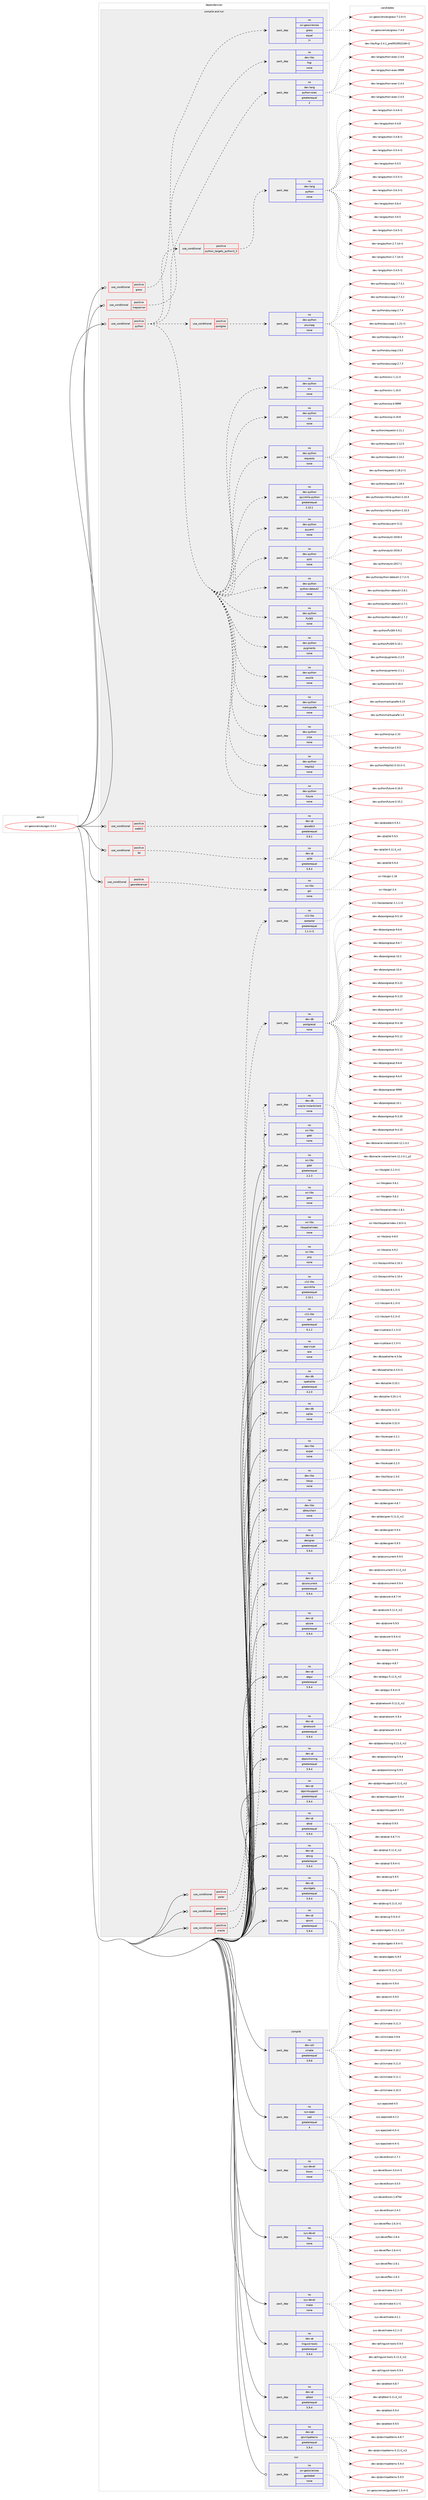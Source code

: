 digraph prolog {

# *************
# Graph options
# *************

newrank=true;
concentrate=true;
compound=true;
graph [rankdir=LR,fontname=Helvetica,fontsize=10,ranksep=1.5];#, ranksep=2.5, nodesep=0.2];
edge  [arrowhead=vee];
node  [fontname=Helvetica,fontsize=10];

# **********
# The ebuild
# **********

subgraph cluster_leftcol {
color=gray;
rank=same;
label=<<i>ebuild</i>>;
id [label="sci-geosciences/qgis-3.0.2", color=red, width=4, href="../sci-geosciences/qgis-3.0.2.svg"];
}

# ****************
# The dependencies
# ****************

subgraph cluster_midcol {
color=gray;
label=<<i>dependencies</i>>;
subgraph cluster_compile {
fillcolor="#eeeeee";
style=filled;
label=<<i>compile</i>>;
subgraph pack915 {
dependency1269 [label=<<TABLE BORDER="0" CELLBORDER="1" CELLSPACING="0" CELLPADDING="4" WIDTH="220"><TR><TD ROWSPAN="6" CELLPADDING="30">pack_dep</TD></TR><TR><TD WIDTH="110">no</TD></TR><TR><TD>dev-qt</TD></TR><TR><TD>linguist-tools</TD></TR><TR><TD>greaterequal</TD></TR><TR><TD>5.9.4</TD></TR></TABLE>>, shape=none, color=blue];
}
id:e -> dependency1269:w [weight=20,style="solid",arrowhead="vee"];
subgraph pack916 {
dependency1270 [label=<<TABLE BORDER="0" CELLBORDER="1" CELLSPACING="0" CELLPADDING="4" WIDTH="220"><TR><TD ROWSPAN="6" CELLPADDING="30">pack_dep</TD></TR><TR><TD WIDTH="110">no</TD></TR><TR><TD>dev-qt</TD></TR><TR><TD>qttest</TD></TR><TR><TD>greaterequal</TD></TR><TR><TD>5.9.4</TD></TR></TABLE>>, shape=none, color=blue];
}
id:e -> dependency1270:w [weight=20,style="solid",arrowhead="vee"];
subgraph pack917 {
dependency1271 [label=<<TABLE BORDER="0" CELLBORDER="1" CELLSPACING="0" CELLPADDING="4" WIDTH="220"><TR><TD ROWSPAN="6" CELLPADDING="30">pack_dep</TD></TR><TR><TD WIDTH="110">no</TD></TR><TR><TD>dev-qt</TD></TR><TR><TD>qtxmlpatterns</TD></TR><TR><TD>greaterequal</TD></TR><TR><TD>5.9.4</TD></TR></TABLE>>, shape=none, color=blue];
}
id:e -> dependency1271:w [weight=20,style="solid",arrowhead="vee"];
subgraph pack918 {
dependency1272 [label=<<TABLE BORDER="0" CELLBORDER="1" CELLSPACING="0" CELLPADDING="4" WIDTH="220"><TR><TD ROWSPAN="6" CELLPADDING="30">pack_dep</TD></TR><TR><TD WIDTH="110">no</TD></TR><TR><TD>dev-util</TD></TR><TR><TD>cmake</TD></TR><TR><TD>greaterequal</TD></TR><TR><TD>3.9.6</TD></TR></TABLE>>, shape=none, color=blue];
}
id:e -> dependency1272:w [weight=20,style="solid",arrowhead="vee"];
subgraph pack919 {
dependency1273 [label=<<TABLE BORDER="0" CELLBORDER="1" CELLSPACING="0" CELLPADDING="4" WIDTH="220"><TR><TD ROWSPAN="6" CELLPADDING="30">pack_dep</TD></TR><TR><TD WIDTH="110">no</TD></TR><TR><TD>sys-apps</TD></TR><TR><TD>sed</TD></TR><TR><TD>greaterequal</TD></TR><TR><TD>4</TD></TR></TABLE>>, shape=none, color=blue];
}
id:e -> dependency1273:w [weight=20,style="solid",arrowhead="vee"];
subgraph pack920 {
dependency1274 [label=<<TABLE BORDER="0" CELLBORDER="1" CELLSPACING="0" CELLPADDING="4" WIDTH="220"><TR><TD ROWSPAN="6" CELLPADDING="30">pack_dep</TD></TR><TR><TD WIDTH="110">no</TD></TR><TR><TD>sys-devel</TD></TR><TR><TD>bison</TD></TR><TR><TD>none</TD></TR><TR><TD></TD></TR></TABLE>>, shape=none, color=blue];
}
id:e -> dependency1274:w [weight=20,style="solid",arrowhead="vee"];
subgraph pack921 {
dependency1275 [label=<<TABLE BORDER="0" CELLBORDER="1" CELLSPACING="0" CELLPADDING="4" WIDTH="220"><TR><TD ROWSPAN="6" CELLPADDING="30">pack_dep</TD></TR><TR><TD WIDTH="110">no</TD></TR><TR><TD>sys-devel</TD></TR><TR><TD>flex</TD></TR><TR><TD>none</TD></TR><TR><TD></TD></TR></TABLE>>, shape=none, color=blue];
}
id:e -> dependency1275:w [weight=20,style="solid",arrowhead="vee"];
subgraph pack922 {
dependency1276 [label=<<TABLE BORDER="0" CELLBORDER="1" CELLSPACING="0" CELLPADDING="4" WIDTH="220"><TR><TD ROWSPAN="6" CELLPADDING="30">pack_dep</TD></TR><TR><TD WIDTH="110">no</TD></TR><TR><TD>sys-devel</TD></TR><TR><TD>make</TD></TR><TR><TD>none</TD></TR><TR><TD></TD></TR></TABLE>>, shape=none, color=blue];
}
id:e -> dependency1276:w [weight=20,style="solid",arrowhead="vee"];
}
subgraph cluster_compileandrun {
fillcolor="#eeeeee";
style=filled;
label=<<i>compile and run</i>>;
subgraph cond338 {
dependency1277 [label=<<TABLE BORDER="0" CELLBORDER="1" CELLSPACING="0" CELLPADDING="4"><TR><TD ROWSPAN="3" CELLPADDING="10">use_conditional</TD></TR><TR><TD>positive</TD></TR><TR><TD>3d</TD></TR></TABLE>>, shape=none, color=red];
subgraph pack923 {
dependency1278 [label=<<TABLE BORDER="0" CELLBORDER="1" CELLSPACING="0" CELLPADDING="4" WIDTH="220"><TR><TD ROWSPAN="6" CELLPADDING="30">pack_dep</TD></TR><TR><TD WIDTH="110">no</TD></TR><TR><TD>dev-qt</TD></TR><TR><TD>qt3d</TD></TR><TR><TD>greaterequal</TD></TR><TR><TD>5.9.4</TD></TR></TABLE>>, shape=none, color=blue];
}
dependency1277:e -> dependency1278:w [weight=20,style="dashed",arrowhead="vee"];
}
id:e -> dependency1277:w [weight=20,style="solid",arrowhead="odotvee"];
subgraph cond339 {
dependency1279 [label=<<TABLE BORDER="0" CELLBORDER="1" CELLSPACING="0" CELLPADDING="4"><TR><TD ROWSPAN="3" CELLPADDING="10">use_conditional</TD></TR><TR><TD>positive</TD></TR><TR><TD>georeferencer</TD></TR></TABLE>>, shape=none, color=red];
subgraph pack924 {
dependency1280 [label=<<TABLE BORDER="0" CELLBORDER="1" CELLSPACING="0" CELLPADDING="4" WIDTH="220"><TR><TD ROWSPAN="6" CELLPADDING="30">pack_dep</TD></TR><TR><TD WIDTH="110">no</TD></TR><TR><TD>sci-libs</TD></TR><TR><TD>gsl</TD></TR><TR><TD>none</TD></TR><TR><TD></TD></TR></TABLE>>, shape=none, color=blue];
}
dependency1279:e -> dependency1280:w [weight=20,style="dashed",arrowhead="vee"];
}
id:e -> dependency1279:w [weight=20,style="solid",arrowhead="odotvee"];
subgraph cond340 {
dependency1281 [label=<<TABLE BORDER="0" CELLBORDER="1" CELLSPACING="0" CELLPADDING="4"><TR><TD ROWSPAN="3" CELLPADDING="10">use_conditional</TD></TR><TR><TD>positive</TD></TR><TR><TD>grass</TD></TR></TABLE>>, shape=none, color=red];
subgraph pack925 {
dependency1282 [label=<<TABLE BORDER="0" CELLBORDER="1" CELLSPACING="0" CELLPADDING="4" WIDTH="220"><TR><TD ROWSPAN="6" CELLPADDING="30">pack_dep</TD></TR><TR><TD WIDTH="110">no</TD></TR><TR><TD>sci-geosciences</TD></TR><TR><TD>grass</TD></TR><TR><TD>equal</TD></TR><TR><TD>7*</TD></TR></TABLE>>, shape=none, color=blue];
}
dependency1281:e -> dependency1282:w [weight=20,style="dashed",arrowhead="vee"];
}
id:e -> dependency1281:w [weight=20,style="solid",arrowhead="odotvee"];
subgraph cond341 {
dependency1283 [label=<<TABLE BORDER="0" CELLBORDER="1" CELLSPACING="0" CELLPADDING="4"><TR><TD ROWSPAN="3" CELLPADDING="10">use_conditional</TD></TR><TR><TD>positive</TD></TR><TR><TD>mapserver</TD></TR></TABLE>>, shape=none, color=red];
subgraph pack926 {
dependency1284 [label=<<TABLE BORDER="0" CELLBORDER="1" CELLSPACING="0" CELLPADDING="4" WIDTH="220"><TR><TD ROWSPAN="6" CELLPADDING="30">pack_dep</TD></TR><TR><TD WIDTH="110">no</TD></TR><TR><TD>dev-libs</TD></TR><TR><TD>fcgi</TD></TR><TR><TD>none</TD></TR><TR><TD></TD></TR></TABLE>>, shape=none, color=blue];
}
dependency1283:e -> dependency1284:w [weight=20,style="dashed",arrowhead="vee"];
}
id:e -> dependency1283:w [weight=20,style="solid",arrowhead="odotvee"];
subgraph cond342 {
dependency1285 [label=<<TABLE BORDER="0" CELLBORDER="1" CELLSPACING="0" CELLPADDING="4"><TR><TD ROWSPAN="3" CELLPADDING="10">use_conditional</TD></TR><TR><TD>positive</TD></TR><TR><TD>oracle</TD></TR></TABLE>>, shape=none, color=red];
subgraph pack927 {
dependency1286 [label=<<TABLE BORDER="0" CELLBORDER="1" CELLSPACING="0" CELLPADDING="4" WIDTH="220"><TR><TD ROWSPAN="6" CELLPADDING="30">pack_dep</TD></TR><TR><TD WIDTH="110">no</TD></TR><TR><TD>dev-db</TD></TR><TR><TD>oracle-instantclient</TD></TR><TR><TD>none</TD></TR><TR><TD></TD></TR></TABLE>>, shape=none, color=blue];
}
dependency1285:e -> dependency1286:w [weight=20,style="dashed",arrowhead="vee"];
subgraph pack928 {
dependency1287 [label=<<TABLE BORDER="0" CELLBORDER="1" CELLSPACING="0" CELLPADDING="4" WIDTH="220"><TR><TD ROWSPAN="6" CELLPADDING="30">pack_dep</TD></TR><TR><TD WIDTH="110">no</TD></TR><TR><TD>sci-libs</TD></TR><TR><TD>gdal</TD></TR><TR><TD>none</TD></TR><TR><TD></TD></TR></TABLE>>, shape=none, color=blue];
}
dependency1285:e -> dependency1287:w [weight=20,style="dashed",arrowhead="vee"];
}
id:e -> dependency1285:w [weight=20,style="solid",arrowhead="odotvee"];
subgraph cond343 {
dependency1288 [label=<<TABLE BORDER="0" CELLBORDER="1" CELLSPACING="0" CELLPADDING="4"><TR><TD ROWSPAN="3" CELLPADDING="10">use_conditional</TD></TR><TR><TD>positive</TD></TR><TR><TD>polar</TD></TR></TABLE>>, shape=none, color=red];
subgraph pack929 {
dependency1289 [label=<<TABLE BORDER="0" CELLBORDER="1" CELLSPACING="0" CELLPADDING="4" WIDTH="220"><TR><TD ROWSPAN="6" CELLPADDING="30">pack_dep</TD></TR><TR><TD WIDTH="110">no</TD></TR><TR><TD>x11-libs</TD></TR><TR><TD>qwtpolar</TD></TR><TR><TD>greaterequal</TD></TR><TR><TD>1.1.1-r1</TD></TR></TABLE>>, shape=none, color=blue];
}
dependency1288:e -> dependency1289:w [weight=20,style="dashed",arrowhead="vee"];
}
id:e -> dependency1288:w [weight=20,style="solid",arrowhead="odotvee"];
subgraph cond344 {
dependency1290 [label=<<TABLE BORDER="0" CELLBORDER="1" CELLSPACING="0" CELLPADDING="4"><TR><TD ROWSPAN="3" CELLPADDING="10">use_conditional</TD></TR><TR><TD>positive</TD></TR><TR><TD>postgres</TD></TR></TABLE>>, shape=none, color=red];
subgraph pack930 {
dependency1291 [label=<<TABLE BORDER="0" CELLBORDER="1" CELLSPACING="0" CELLPADDING="4" WIDTH="220"><TR><TD ROWSPAN="6" CELLPADDING="30">pack_dep</TD></TR><TR><TD WIDTH="110">no</TD></TR><TR><TD>dev-db</TD></TR><TR><TD>postgresql</TD></TR><TR><TD>none</TD></TR><TR><TD></TD></TR></TABLE>>, shape=none, color=blue];
}
dependency1290:e -> dependency1291:w [weight=20,style="dashed",arrowhead="vee"];
}
id:e -> dependency1290:w [weight=20,style="solid",arrowhead="odotvee"];
subgraph cond345 {
dependency1292 [label=<<TABLE BORDER="0" CELLBORDER="1" CELLSPACING="0" CELLPADDING="4"><TR><TD ROWSPAN="3" CELLPADDING="10">use_conditional</TD></TR><TR><TD>positive</TD></TR><TR><TD>python</TD></TR></TABLE>>, shape=none, color=red];
subgraph cond346 {
dependency1293 [label=<<TABLE BORDER="0" CELLBORDER="1" CELLSPACING="0" CELLPADDING="4"><TR><TD ROWSPAN="3" CELLPADDING="10">use_conditional</TD></TR><TR><TD>positive</TD></TR><TR><TD>python_targets_python3_5</TD></TR></TABLE>>, shape=none, color=red];
subgraph pack931 {
dependency1294 [label=<<TABLE BORDER="0" CELLBORDER="1" CELLSPACING="0" CELLPADDING="4" WIDTH="220"><TR><TD ROWSPAN="6" CELLPADDING="30">pack_dep</TD></TR><TR><TD WIDTH="110">no</TD></TR><TR><TD>dev-lang</TD></TR><TR><TD>python</TD></TR><TR><TD>none</TD></TR><TR><TD></TD></TR></TABLE>>, shape=none, color=blue];
}
dependency1293:e -> dependency1294:w [weight=20,style="dashed",arrowhead="vee"];
}
dependency1292:e -> dependency1293:w [weight=20,style="dashed",arrowhead="vee"];
subgraph pack932 {
dependency1295 [label=<<TABLE BORDER="0" CELLBORDER="1" CELLSPACING="0" CELLPADDING="4" WIDTH="220"><TR><TD ROWSPAN="6" CELLPADDING="30">pack_dep</TD></TR><TR><TD WIDTH="110">no</TD></TR><TR><TD>dev-lang</TD></TR><TR><TD>python-exec</TD></TR><TR><TD>greaterequal</TD></TR><TR><TD>2</TD></TR></TABLE>>, shape=none, color=blue];
}
dependency1292:e -> dependency1295:w [weight=20,style="dashed",arrowhead="vee"];
subgraph pack933 {
dependency1296 [label=<<TABLE BORDER="0" CELLBORDER="1" CELLSPACING="0" CELLPADDING="4" WIDTH="220"><TR><TD ROWSPAN="6" CELLPADDING="30">pack_dep</TD></TR><TR><TD WIDTH="110">no</TD></TR><TR><TD>dev-python</TD></TR><TR><TD>future</TD></TR><TR><TD>none</TD></TR><TR><TD></TD></TR></TABLE>>, shape=none, color=blue];
}
dependency1292:e -> dependency1296:w [weight=20,style="dashed",arrowhead="vee"];
subgraph pack934 {
dependency1297 [label=<<TABLE BORDER="0" CELLBORDER="1" CELLSPACING="0" CELLPADDING="4" WIDTH="220"><TR><TD ROWSPAN="6" CELLPADDING="30">pack_dep</TD></TR><TR><TD WIDTH="110">no</TD></TR><TR><TD>dev-python</TD></TR><TR><TD>httplib2</TD></TR><TR><TD>none</TD></TR><TR><TD></TD></TR></TABLE>>, shape=none, color=blue];
}
dependency1292:e -> dependency1297:w [weight=20,style="dashed",arrowhead="vee"];
subgraph pack935 {
dependency1298 [label=<<TABLE BORDER="0" CELLBORDER="1" CELLSPACING="0" CELLPADDING="4" WIDTH="220"><TR><TD ROWSPAN="6" CELLPADDING="30">pack_dep</TD></TR><TR><TD WIDTH="110">no</TD></TR><TR><TD>dev-python</TD></TR><TR><TD>jinja</TD></TR><TR><TD>none</TD></TR><TR><TD></TD></TR></TABLE>>, shape=none, color=blue];
}
dependency1292:e -> dependency1298:w [weight=20,style="dashed",arrowhead="vee"];
subgraph pack936 {
dependency1299 [label=<<TABLE BORDER="0" CELLBORDER="1" CELLSPACING="0" CELLPADDING="4" WIDTH="220"><TR><TD ROWSPAN="6" CELLPADDING="30">pack_dep</TD></TR><TR><TD WIDTH="110">no</TD></TR><TR><TD>dev-python</TD></TR><TR><TD>markupsafe</TD></TR><TR><TD>none</TD></TR><TR><TD></TD></TR></TABLE>>, shape=none, color=blue];
}
dependency1292:e -> dependency1299:w [weight=20,style="dashed",arrowhead="vee"];
subgraph pack937 {
dependency1300 [label=<<TABLE BORDER="0" CELLBORDER="1" CELLSPACING="0" CELLPADDING="4" WIDTH="220"><TR><TD ROWSPAN="6" CELLPADDING="30">pack_dep</TD></TR><TR><TD WIDTH="110">no</TD></TR><TR><TD>dev-python</TD></TR><TR><TD>owslib</TD></TR><TR><TD>none</TD></TR><TR><TD></TD></TR></TABLE>>, shape=none, color=blue];
}
dependency1292:e -> dependency1300:w [weight=20,style="dashed",arrowhead="vee"];
subgraph pack938 {
dependency1301 [label=<<TABLE BORDER="0" CELLBORDER="1" CELLSPACING="0" CELLPADDING="4" WIDTH="220"><TR><TD ROWSPAN="6" CELLPADDING="30">pack_dep</TD></TR><TR><TD WIDTH="110">no</TD></TR><TR><TD>dev-python</TD></TR><TR><TD>pygments</TD></TR><TR><TD>none</TD></TR><TR><TD></TD></TR></TABLE>>, shape=none, color=blue];
}
dependency1292:e -> dependency1301:w [weight=20,style="dashed",arrowhead="vee"];
subgraph pack939 {
dependency1302 [label=<<TABLE BORDER="0" CELLBORDER="1" CELLSPACING="0" CELLPADDING="4" WIDTH="220"><TR><TD ROWSPAN="6" CELLPADDING="30">pack_dep</TD></TR><TR><TD WIDTH="110">no</TD></TR><TR><TD>dev-python</TD></TR><TR><TD>PyQt5</TD></TR><TR><TD>none</TD></TR><TR><TD></TD></TR></TABLE>>, shape=none, color=blue];
}
dependency1292:e -> dependency1302:w [weight=20,style="dashed",arrowhead="vee"];
subgraph pack940 {
dependency1303 [label=<<TABLE BORDER="0" CELLBORDER="1" CELLSPACING="0" CELLPADDING="4" WIDTH="220"><TR><TD ROWSPAN="6" CELLPADDING="30">pack_dep</TD></TR><TR><TD WIDTH="110">no</TD></TR><TR><TD>dev-python</TD></TR><TR><TD>python-dateutil</TD></TR><TR><TD>none</TD></TR><TR><TD></TD></TR></TABLE>>, shape=none, color=blue];
}
dependency1292:e -> dependency1303:w [weight=20,style="dashed",arrowhead="vee"];
subgraph pack941 {
dependency1304 [label=<<TABLE BORDER="0" CELLBORDER="1" CELLSPACING="0" CELLPADDING="4" WIDTH="220"><TR><TD ROWSPAN="6" CELLPADDING="30">pack_dep</TD></TR><TR><TD WIDTH="110">no</TD></TR><TR><TD>dev-python</TD></TR><TR><TD>pytz</TD></TR><TR><TD>none</TD></TR><TR><TD></TD></TR></TABLE>>, shape=none, color=blue];
}
dependency1292:e -> dependency1304:w [weight=20,style="dashed",arrowhead="vee"];
subgraph pack942 {
dependency1305 [label=<<TABLE BORDER="0" CELLBORDER="1" CELLSPACING="0" CELLPADDING="4" WIDTH="220"><TR><TD ROWSPAN="6" CELLPADDING="30">pack_dep</TD></TR><TR><TD WIDTH="110">no</TD></TR><TR><TD>dev-python</TD></TR><TR><TD>pyyaml</TD></TR><TR><TD>none</TD></TR><TR><TD></TD></TR></TABLE>>, shape=none, color=blue];
}
dependency1292:e -> dependency1305:w [weight=20,style="dashed",arrowhead="vee"];
subgraph pack943 {
dependency1306 [label=<<TABLE BORDER="0" CELLBORDER="1" CELLSPACING="0" CELLPADDING="4" WIDTH="220"><TR><TD ROWSPAN="6" CELLPADDING="30">pack_dep</TD></TR><TR><TD WIDTH="110">no</TD></TR><TR><TD>dev-python</TD></TR><TR><TD>qscintilla-python</TD></TR><TR><TD>greaterequal</TD></TR><TR><TD>2.10.1</TD></TR></TABLE>>, shape=none, color=blue];
}
dependency1292:e -> dependency1306:w [weight=20,style="dashed",arrowhead="vee"];
subgraph pack944 {
dependency1307 [label=<<TABLE BORDER="0" CELLBORDER="1" CELLSPACING="0" CELLPADDING="4" WIDTH="220"><TR><TD ROWSPAN="6" CELLPADDING="30">pack_dep</TD></TR><TR><TD WIDTH="110">no</TD></TR><TR><TD>dev-python</TD></TR><TR><TD>requests</TD></TR><TR><TD>none</TD></TR><TR><TD></TD></TR></TABLE>>, shape=none, color=blue];
}
dependency1292:e -> dependency1307:w [weight=20,style="dashed",arrowhead="vee"];
subgraph pack945 {
dependency1308 [label=<<TABLE BORDER="0" CELLBORDER="1" CELLSPACING="0" CELLPADDING="4" WIDTH="220"><TR><TD ROWSPAN="6" CELLPADDING="30">pack_dep</TD></TR><TR><TD WIDTH="110">no</TD></TR><TR><TD>dev-python</TD></TR><TR><TD>sip</TD></TR><TR><TD>none</TD></TR><TR><TD></TD></TR></TABLE>>, shape=none, color=blue];
}
dependency1292:e -> dependency1308:w [weight=20,style="dashed",arrowhead="vee"];
subgraph pack946 {
dependency1309 [label=<<TABLE BORDER="0" CELLBORDER="1" CELLSPACING="0" CELLPADDING="4" WIDTH="220"><TR><TD ROWSPAN="6" CELLPADDING="30">pack_dep</TD></TR><TR><TD WIDTH="110">no</TD></TR><TR><TD>dev-python</TD></TR><TR><TD>six</TD></TR><TR><TD>none</TD></TR><TR><TD></TD></TR></TABLE>>, shape=none, color=blue];
}
dependency1292:e -> dependency1309:w [weight=20,style="dashed",arrowhead="vee"];
subgraph cond347 {
dependency1310 [label=<<TABLE BORDER="0" CELLBORDER="1" CELLSPACING="0" CELLPADDING="4"><TR><TD ROWSPAN="3" CELLPADDING="10">use_conditional</TD></TR><TR><TD>positive</TD></TR><TR><TD>postgres</TD></TR></TABLE>>, shape=none, color=red];
subgraph pack947 {
dependency1311 [label=<<TABLE BORDER="0" CELLBORDER="1" CELLSPACING="0" CELLPADDING="4" WIDTH="220"><TR><TD ROWSPAN="6" CELLPADDING="30">pack_dep</TD></TR><TR><TD WIDTH="110">no</TD></TR><TR><TD>dev-python</TD></TR><TR><TD>psycopg</TD></TR><TR><TD>none</TD></TR><TR><TD></TD></TR></TABLE>>, shape=none, color=blue];
}
dependency1310:e -> dependency1311:w [weight=20,style="dashed",arrowhead="vee"];
}
dependency1292:e -> dependency1310:w [weight=20,style="dashed",arrowhead="vee"];
}
id:e -> dependency1292:w [weight=20,style="solid",arrowhead="odotvee"];
subgraph cond348 {
dependency1312 [label=<<TABLE BORDER="0" CELLBORDER="1" CELLSPACING="0" CELLPADDING="4"><TR><TD ROWSPAN="3" CELLPADDING="10">use_conditional</TD></TR><TR><TD>positive</TD></TR><TR><TD>webkit</TD></TR></TABLE>>, shape=none, color=red];
subgraph pack948 {
dependency1313 [label=<<TABLE BORDER="0" CELLBORDER="1" CELLSPACING="0" CELLPADDING="4" WIDTH="220"><TR><TD ROWSPAN="6" CELLPADDING="30">pack_dep</TD></TR><TR><TD WIDTH="110">no</TD></TR><TR><TD>dev-qt</TD></TR><TR><TD>qtwebkit</TD></TR><TR><TD>greaterequal</TD></TR><TR><TD>5.9.1</TD></TR></TABLE>>, shape=none, color=blue];
}
dependency1312:e -> dependency1313:w [weight=20,style="dashed",arrowhead="vee"];
}
id:e -> dependency1312:w [weight=20,style="solid",arrowhead="odotvee"];
subgraph pack949 {
dependency1314 [label=<<TABLE BORDER="0" CELLBORDER="1" CELLSPACING="0" CELLPADDING="4" WIDTH="220"><TR><TD ROWSPAN="6" CELLPADDING="30">pack_dep</TD></TR><TR><TD WIDTH="110">no</TD></TR><TR><TD>app-crypt</TD></TR><TR><TD>qca</TD></TR><TR><TD>none</TD></TR><TR><TD></TD></TR></TABLE>>, shape=none, color=blue];
}
id:e -> dependency1314:w [weight=20,style="solid",arrowhead="odotvee"];
subgraph pack950 {
dependency1315 [label=<<TABLE BORDER="0" CELLBORDER="1" CELLSPACING="0" CELLPADDING="4" WIDTH="220"><TR><TD ROWSPAN="6" CELLPADDING="30">pack_dep</TD></TR><TR><TD WIDTH="110">no</TD></TR><TR><TD>dev-db</TD></TR><TR><TD>spatialite</TD></TR><TR><TD>greaterequal</TD></TR><TR><TD>4.2.0</TD></TR></TABLE>>, shape=none, color=blue];
}
id:e -> dependency1315:w [weight=20,style="solid",arrowhead="odotvee"];
subgraph pack951 {
dependency1316 [label=<<TABLE BORDER="0" CELLBORDER="1" CELLSPACING="0" CELLPADDING="4" WIDTH="220"><TR><TD ROWSPAN="6" CELLPADDING="30">pack_dep</TD></TR><TR><TD WIDTH="110">no</TD></TR><TR><TD>dev-db</TD></TR><TR><TD>sqlite</TD></TR><TR><TD>none</TD></TR><TR><TD></TD></TR></TABLE>>, shape=none, color=blue];
}
id:e -> dependency1316:w [weight=20,style="solid",arrowhead="odotvee"];
subgraph pack952 {
dependency1317 [label=<<TABLE BORDER="0" CELLBORDER="1" CELLSPACING="0" CELLPADDING="4" WIDTH="220"><TR><TD ROWSPAN="6" CELLPADDING="30">pack_dep</TD></TR><TR><TD WIDTH="110">no</TD></TR><TR><TD>dev-libs</TD></TR><TR><TD>expat</TD></TR><TR><TD>none</TD></TR><TR><TD></TD></TR></TABLE>>, shape=none, color=blue];
}
id:e -> dependency1317:w [weight=20,style="solid",arrowhead="odotvee"];
subgraph pack953 {
dependency1318 [label=<<TABLE BORDER="0" CELLBORDER="1" CELLSPACING="0" CELLPADDING="4" WIDTH="220"><TR><TD ROWSPAN="6" CELLPADDING="30">pack_dep</TD></TR><TR><TD WIDTH="110">no</TD></TR><TR><TD>dev-libs</TD></TR><TR><TD>libzip</TD></TR><TR><TD>none</TD></TR><TR><TD></TD></TR></TABLE>>, shape=none, color=blue];
}
id:e -> dependency1318:w [weight=20,style="solid",arrowhead="odotvee"];
subgraph pack954 {
dependency1319 [label=<<TABLE BORDER="0" CELLBORDER="1" CELLSPACING="0" CELLPADDING="4" WIDTH="220"><TR><TD ROWSPAN="6" CELLPADDING="30">pack_dep</TD></TR><TR><TD WIDTH="110">no</TD></TR><TR><TD>dev-libs</TD></TR><TR><TD>qtkeychain</TD></TR><TR><TD>none</TD></TR><TR><TD></TD></TR></TABLE>>, shape=none, color=blue];
}
id:e -> dependency1319:w [weight=20,style="solid",arrowhead="odotvee"];
subgraph pack955 {
dependency1320 [label=<<TABLE BORDER="0" CELLBORDER="1" CELLSPACING="0" CELLPADDING="4" WIDTH="220"><TR><TD ROWSPAN="6" CELLPADDING="30">pack_dep</TD></TR><TR><TD WIDTH="110">no</TD></TR><TR><TD>dev-qt</TD></TR><TR><TD>designer</TD></TR><TR><TD>greaterequal</TD></TR><TR><TD>5.9.4</TD></TR></TABLE>>, shape=none, color=blue];
}
id:e -> dependency1320:w [weight=20,style="solid",arrowhead="odotvee"];
subgraph pack956 {
dependency1321 [label=<<TABLE BORDER="0" CELLBORDER="1" CELLSPACING="0" CELLPADDING="4" WIDTH="220"><TR><TD ROWSPAN="6" CELLPADDING="30">pack_dep</TD></TR><TR><TD WIDTH="110">no</TD></TR><TR><TD>dev-qt</TD></TR><TR><TD>qtconcurrent</TD></TR><TR><TD>greaterequal</TD></TR><TR><TD>5.9.4</TD></TR></TABLE>>, shape=none, color=blue];
}
id:e -> dependency1321:w [weight=20,style="solid",arrowhead="odotvee"];
subgraph pack957 {
dependency1322 [label=<<TABLE BORDER="0" CELLBORDER="1" CELLSPACING="0" CELLPADDING="4" WIDTH="220"><TR><TD ROWSPAN="6" CELLPADDING="30">pack_dep</TD></TR><TR><TD WIDTH="110">no</TD></TR><TR><TD>dev-qt</TD></TR><TR><TD>qtcore</TD></TR><TR><TD>greaterequal</TD></TR><TR><TD>5.9.4</TD></TR></TABLE>>, shape=none, color=blue];
}
id:e -> dependency1322:w [weight=20,style="solid",arrowhead="odotvee"];
subgraph pack958 {
dependency1323 [label=<<TABLE BORDER="0" CELLBORDER="1" CELLSPACING="0" CELLPADDING="4" WIDTH="220"><TR><TD ROWSPAN="6" CELLPADDING="30">pack_dep</TD></TR><TR><TD WIDTH="110">no</TD></TR><TR><TD>dev-qt</TD></TR><TR><TD>qtgui</TD></TR><TR><TD>greaterequal</TD></TR><TR><TD>5.9.4</TD></TR></TABLE>>, shape=none, color=blue];
}
id:e -> dependency1323:w [weight=20,style="solid",arrowhead="odotvee"];
subgraph pack959 {
dependency1324 [label=<<TABLE BORDER="0" CELLBORDER="1" CELLSPACING="0" CELLPADDING="4" WIDTH="220"><TR><TD ROWSPAN="6" CELLPADDING="30">pack_dep</TD></TR><TR><TD WIDTH="110">no</TD></TR><TR><TD>dev-qt</TD></TR><TR><TD>qtnetwork</TD></TR><TR><TD>greaterequal</TD></TR><TR><TD>5.9.4</TD></TR></TABLE>>, shape=none, color=blue];
}
id:e -> dependency1324:w [weight=20,style="solid",arrowhead="odotvee"];
subgraph pack960 {
dependency1325 [label=<<TABLE BORDER="0" CELLBORDER="1" CELLSPACING="0" CELLPADDING="4" WIDTH="220"><TR><TD ROWSPAN="6" CELLPADDING="30">pack_dep</TD></TR><TR><TD WIDTH="110">no</TD></TR><TR><TD>dev-qt</TD></TR><TR><TD>qtpositioning</TD></TR><TR><TD>greaterequal</TD></TR><TR><TD>5.9.4</TD></TR></TABLE>>, shape=none, color=blue];
}
id:e -> dependency1325:w [weight=20,style="solid",arrowhead="odotvee"];
subgraph pack961 {
dependency1326 [label=<<TABLE BORDER="0" CELLBORDER="1" CELLSPACING="0" CELLPADDING="4" WIDTH="220"><TR><TD ROWSPAN="6" CELLPADDING="30">pack_dep</TD></TR><TR><TD WIDTH="110">no</TD></TR><TR><TD>dev-qt</TD></TR><TR><TD>qtprintsupport</TD></TR><TR><TD>greaterequal</TD></TR><TR><TD>5.9.4</TD></TR></TABLE>>, shape=none, color=blue];
}
id:e -> dependency1326:w [weight=20,style="solid",arrowhead="odotvee"];
subgraph pack962 {
dependency1327 [label=<<TABLE BORDER="0" CELLBORDER="1" CELLSPACING="0" CELLPADDING="4" WIDTH="220"><TR><TD ROWSPAN="6" CELLPADDING="30">pack_dep</TD></TR><TR><TD WIDTH="110">no</TD></TR><TR><TD>dev-qt</TD></TR><TR><TD>qtsql</TD></TR><TR><TD>greaterequal</TD></TR><TR><TD>5.9.4</TD></TR></TABLE>>, shape=none, color=blue];
}
id:e -> dependency1327:w [weight=20,style="solid",arrowhead="odotvee"];
subgraph pack963 {
dependency1328 [label=<<TABLE BORDER="0" CELLBORDER="1" CELLSPACING="0" CELLPADDING="4" WIDTH="220"><TR><TD ROWSPAN="6" CELLPADDING="30">pack_dep</TD></TR><TR><TD WIDTH="110">no</TD></TR><TR><TD>dev-qt</TD></TR><TR><TD>qtsvg</TD></TR><TR><TD>greaterequal</TD></TR><TR><TD>5.9.4</TD></TR></TABLE>>, shape=none, color=blue];
}
id:e -> dependency1328:w [weight=20,style="solid",arrowhead="odotvee"];
subgraph pack964 {
dependency1329 [label=<<TABLE BORDER="0" CELLBORDER="1" CELLSPACING="0" CELLPADDING="4" WIDTH="220"><TR><TD ROWSPAN="6" CELLPADDING="30">pack_dep</TD></TR><TR><TD WIDTH="110">no</TD></TR><TR><TD>dev-qt</TD></TR><TR><TD>qtwidgets</TD></TR><TR><TD>greaterequal</TD></TR><TR><TD>5.9.4</TD></TR></TABLE>>, shape=none, color=blue];
}
id:e -> dependency1329:w [weight=20,style="solid",arrowhead="odotvee"];
subgraph pack965 {
dependency1330 [label=<<TABLE BORDER="0" CELLBORDER="1" CELLSPACING="0" CELLPADDING="4" WIDTH="220"><TR><TD ROWSPAN="6" CELLPADDING="30">pack_dep</TD></TR><TR><TD WIDTH="110">no</TD></TR><TR><TD>dev-qt</TD></TR><TR><TD>qtxml</TD></TR><TR><TD>greaterequal</TD></TR><TR><TD>5.9.4</TD></TR></TABLE>>, shape=none, color=blue];
}
id:e -> dependency1330:w [weight=20,style="solid",arrowhead="odotvee"];
subgraph pack966 {
dependency1331 [label=<<TABLE BORDER="0" CELLBORDER="1" CELLSPACING="0" CELLPADDING="4" WIDTH="220"><TR><TD ROWSPAN="6" CELLPADDING="30">pack_dep</TD></TR><TR><TD WIDTH="110">no</TD></TR><TR><TD>sci-libs</TD></TR><TR><TD>gdal</TD></TR><TR><TD>greaterequal</TD></TR><TR><TD>2.2.3</TD></TR></TABLE>>, shape=none, color=blue];
}
id:e -> dependency1331:w [weight=20,style="solid",arrowhead="odotvee"];
subgraph pack967 {
dependency1332 [label=<<TABLE BORDER="0" CELLBORDER="1" CELLSPACING="0" CELLPADDING="4" WIDTH="220"><TR><TD ROWSPAN="6" CELLPADDING="30">pack_dep</TD></TR><TR><TD WIDTH="110">no</TD></TR><TR><TD>sci-libs</TD></TR><TR><TD>geos</TD></TR><TR><TD>none</TD></TR><TR><TD></TD></TR></TABLE>>, shape=none, color=blue];
}
id:e -> dependency1332:w [weight=20,style="solid",arrowhead="odotvee"];
subgraph pack968 {
dependency1333 [label=<<TABLE BORDER="0" CELLBORDER="1" CELLSPACING="0" CELLPADDING="4" WIDTH="220"><TR><TD ROWSPAN="6" CELLPADDING="30">pack_dep</TD></TR><TR><TD WIDTH="110">no</TD></TR><TR><TD>sci-libs</TD></TR><TR><TD>libspatialindex</TD></TR><TR><TD>none</TD></TR><TR><TD></TD></TR></TABLE>>, shape=none, color=blue];
}
id:e -> dependency1333:w [weight=20,style="solid",arrowhead="odotvee"];
subgraph pack969 {
dependency1334 [label=<<TABLE BORDER="0" CELLBORDER="1" CELLSPACING="0" CELLPADDING="4" WIDTH="220"><TR><TD ROWSPAN="6" CELLPADDING="30">pack_dep</TD></TR><TR><TD WIDTH="110">no</TD></TR><TR><TD>sci-libs</TD></TR><TR><TD>proj</TD></TR><TR><TD>none</TD></TR><TR><TD></TD></TR></TABLE>>, shape=none, color=blue];
}
id:e -> dependency1334:w [weight=20,style="solid",arrowhead="odotvee"];
subgraph pack970 {
dependency1335 [label=<<TABLE BORDER="0" CELLBORDER="1" CELLSPACING="0" CELLPADDING="4" WIDTH="220"><TR><TD ROWSPAN="6" CELLPADDING="30">pack_dep</TD></TR><TR><TD WIDTH="110">no</TD></TR><TR><TD>x11-libs</TD></TR><TR><TD>qscintilla</TD></TR><TR><TD>greaterequal</TD></TR><TR><TD>2.10.1</TD></TR></TABLE>>, shape=none, color=blue];
}
id:e -> dependency1335:w [weight=20,style="solid",arrowhead="odotvee"];
subgraph pack971 {
dependency1336 [label=<<TABLE BORDER="0" CELLBORDER="1" CELLSPACING="0" CELLPADDING="4" WIDTH="220"><TR><TD ROWSPAN="6" CELLPADDING="30">pack_dep</TD></TR><TR><TD WIDTH="110">no</TD></TR><TR><TD>x11-libs</TD></TR><TR><TD>qwt</TD></TR><TR><TD>greaterequal</TD></TR><TR><TD>6.1.2</TD></TR></TABLE>>, shape=none, color=blue];
}
id:e -> dependency1336:w [weight=20,style="solid",arrowhead="odotvee"];
}
subgraph cluster_run {
fillcolor="#eeeeee";
style=filled;
label=<<i>run</i>>;
subgraph pack972 {
dependency1337 [label=<<TABLE BORDER="0" CELLBORDER="1" CELLSPACING="0" CELLPADDING="4" WIDTH="220"><TR><TD ROWSPAN="6" CELLPADDING="30">pack_dep</TD></TR><TR><TD WIDTH="110">no</TD></TR><TR><TD>sci-geosciences</TD></TR><TR><TD>gpsbabel</TD></TR><TR><TD>none</TD></TR><TR><TD></TD></TR></TABLE>>, shape=none, color=blue];
}
id:e -> dependency1337:w [weight=20,style="solid",arrowhead="odot"];
}
}

# **************
# The candidates
# **************

subgraph cluster_choices {
rank=same;
color=gray;
label=<<i>candidates</i>>;

subgraph choice915 {
color=black;
nodesep=1;
choice10010111845113116471081051101031171051151164511611111110811545534649494648951149950 [label="dev-qt/linguist-tools-5.11.0_rc2", color=red, width=4,href="../dev-qt/linguist-tools-5.11.0_rc2.svg"];
choice100101118451131164710810511010311710511511645116111111108115455346574652 [label="dev-qt/linguist-tools-5.9.4", color=red, width=4,href="../dev-qt/linguist-tools-5.9.4.svg"];
choice100101118451131164710810511010311710511511645116111111108115455346574653 [label="dev-qt/linguist-tools-5.9.5", color=red, width=4,href="../dev-qt/linguist-tools-5.9.5.svg"];
dependency1269:e -> choice10010111845113116471081051101031171051151164511611111110811545534649494648951149950:w [style=dotted,weight="100"];
dependency1269:e -> choice100101118451131164710810511010311710511511645116111111108115455346574652:w [style=dotted,weight="100"];
dependency1269:e -> choice100101118451131164710810511010311710511511645116111111108115455346574653:w [style=dotted,weight="100"];
}
subgraph choice916 {
color=black;
nodesep=1;
choice1001011184511311647113116116101115116455246564655 [label="dev-qt/qttest-4.8.7", color=red, width=4,href="../dev-qt/qttest-4.8.7.svg"];
choice100101118451131164711311611610111511645534649494648951149950 [label="dev-qt/qttest-5.11.0_rc2", color=red, width=4,href="../dev-qt/qttest-5.11.0_rc2.svg"];
choice1001011184511311647113116116101115116455346574652 [label="dev-qt/qttest-5.9.4", color=red, width=4,href="../dev-qt/qttest-5.9.4.svg"];
choice1001011184511311647113116116101115116455346574653 [label="dev-qt/qttest-5.9.5", color=red, width=4,href="../dev-qt/qttest-5.9.5.svg"];
dependency1270:e -> choice1001011184511311647113116116101115116455246564655:w [style=dotted,weight="100"];
dependency1270:e -> choice100101118451131164711311611610111511645534649494648951149950:w [style=dotted,weight="100"];
dependency1270:e -> choice1001011184511311647113116116101115116455346574652:w [style=dotted,weight="100"];
dependency1270:e -> choice1001011184511311647113116116101115116455346574653:w [style=dotted,weight="100"];
}
subgraph choice917 {
color=black;
nodesep=1;
choice100101118451131164711311612010910811297116116101114110115455246564655 [label="dev-qt/qtxmlpatterns-4.8.7", color=red, width=4,href="../dev-qt/qtxmlpatterns-4.8.7.svg"];
choice10010111845113116471131161201091081129711611610111411011545534649494648951149950 [label="dev-qt/qtxmlpatterns-5.11.0_rc2", color=red, width=4,href="../dev-qt/qtxmlpatterns-5.11.0_rc2.svg"];
choice100101118451131164711311612010910811297116116101114110115455346574652 [label="dev-qt/qtxmlpatterns-5.9.4", color=red, width=4,href="../dev-qt/qtxmlpatterns-5.9.4.svg"];
choice100101118451131164711311612010910811297116116101114110115455346574653 [label="dev-qt/qtxmlpatterns-5.9.5", color=red, width=4,href="../dev-qt/qtxmlpatterns-5.9.5.svg"];
dependency1271:e -> choice100101118451131164711311612010910811297116116101114110115455246564655:w [style=dotted,weight="100"];
dependency1271:e -> choice10010111845113116471131161201091081129711611610111411011545534649494648951149950:w [style=dotted,weight="100"];
dependency1271:e -> choice100101118451131164711311612010910811297116116101114110115455346574652:w [style=dotted,weight="100"];
dependency1271:e -> choice100101118451131164711311612010910811297116116101114110115455346574653:w [style=dotted,weight="100"];
}
subgraph choice918 {
color=black;
nodesep=1;
choice1001011184511711610510847991099710710145514649484650 [label="dev-util/cmake-3.10.2", color=red, width=4,href="../dev-util/cmake-3.10.2.svg"];
choice1001011184511711610510847991099710710145514649494648 [label="dev-util/cmake-3.11.0", color=red, width=4,href="../dev-util/cmake-3.11.0.svg"];
choice1001011184511711610510847991099710710145514649494649 [label="dev-util/cmake-3.11.1", color=red, width=4,href="../dev-util/cmake-3.11.1.svg"];
choice1001011184511711610510847991099710710145514649484651 [label="dev-util/cmake-3.10.3", color=red, width=4,href="../dev-util/cmake-3.10.3.svg"];
choice1001011184511711610510847991099710710145514649494650 [label="dev-util/cmake-3.11.2", color=red, width=4,href="../dev-util/cmake-3.11.2.svg"];
choice1001011184511711610510847991099710710145514649494651 [label="dev-util/cmake-3.11.3", color=red, width=4,href="../dev-util/cmake-3.11.3.svg"];
choice10010111845117116105108479910997107101455146574654 [label="dev-util/cmake-3.9.6", color=red, width=4,href="../dev-util/cmake-3.9.6.svg"];
dependency1272:e -> choice1001011184511711610510847991099710710145514649484650:w [style=dotted,weight="100"];
dependency1272:e -> choice1001011184511711610510847991099710710145514649494648:w [style=dotted,weight="100"];
dependency1272:e -> choice1001011184511711610510847991099710710145514649494649:w [style=dotted,weight="100"];
dependency1272:e -> choice1001011184511711610510847991099710710145514649484651:w [style=dotted,weight="100"];
dependency1272:e -> choice1001011184511711610510847991099710710145514649494650:w [style=dotted,weight="100"];
dependency1272:e -> choice1001011184511711610510847991099710710145514649494651:w [style=dotted,weight="100"];
dependency1272:e -> choice10010111845117116105108479910997107101455146574654:w [style=dotted,weight="100"];
}
subgraph choice919 {
color=black;
nodesep=1;
choice115121115459711211211547115101100455246504650 [label="sys-apps/sed-4.2.2", color=red, width=4,href="../sys-apps/sed-4.2.2.svg"];
choice115121115459711211211547115101100455246514511449 [label="sys-apps/sed-4.3-r1", color=red, width=4,href="../sys-apps/sed-4.3-r1.svg"];
choice115121115459711211211547115101100455246524511449 [label="sys-apps/sed-4.4-r1", color=red, width=4,href="../sys-apps/sed-4.4-r1.svg"];
choice11512111545971121121154711510110045524653 [label="sys-apps/sed-4.5", color=red, width=4,href="../sys-apps/sed-4.5.svg"];
dependency1273:e -> choice115121115459711211211547115101100455246504650:w [style=dotted,weight="100"];
dependency1273:e -> choice115121115459711211211547115101100455246514511449:w [style=dotted,weight="100"];
dependency1273:e -> choice115121115459711211211547115101100455246524511449:w [style=dotted,weight="100"];
dependency1273:e -> choice11512111545971121121154711510110045524653:w [style=dotted,weight="100"];
}
subgraph choice920 {
color=black;
nodesep=1;
choice115121115451001011181011084798105115111110454946565553100 [label="sys-devel/bison-1.875d", color=red, width=4,href="../sys-devel/bison-1.875d.svg"];
choice115121115451001011181011084798105115111110455046524651 [label="sys-devel/bison-2.4.3", color=red, width=4,href="../sys-devel/bison-2.4.3.svg"];
choice115121115451001011181011084798105115111110455046554649 [label="sys-devel/bison-2.7.1", color=red, width=4,href="../sys-devel/bison-2.7.1.svg"];
choice1151211154510010111810110847981051151111104551464846524511449 [label="sys-devel/bison-3.0.4-r1", color=red, width=4,href="../sys-devel/bison-3.0.4-r1.svg"];
choice115121115451001011181011084798105115111110455146484653 [label="sys-devel/bison-3.0.5", color=red, width=4,href="../sys-devel/bison-3.0.5.svg"];
dependency1274:e -> choice115121115451001011181011084798105115111110454946565553100:w [style=dotted,weight="100"];
dependency1274:e -> choice115121115451001011181011084798105115111110455046524651:w [style=dotted,weight="100"];
dependency1274:e -> choice115121115451001011181011084798105115111110455046554649:w [style=dotted,weight="100"];
dependency1274:e -> choice1151211154510010111810110847981051151111104551464846524511449:w [style=dotted,weight="100"];
dependency1274:e -> choice115121115451001011181011084798105115111110455146484653:w [style=dotted,weight="100"];
}
subgraph choice921 {
color=black;
nodesep=1;
choice1151211154510010111810110847102108101120455046544649 [label="sys-devel/flex-2.6.1", color=red, width=4,href="../sys-devel/flex-2.6.1.svg"];
choice1151211154510010111810110847102108101120455046544651 [label="sys-devel/flex-2.6.3", color=red, width=4,href="../sys-devel/flex-2.6.3.svg"];
choice11512111545100101118101108471021081011204550465446514511449 [label="sys-devel/flex-2.6.3-r1", color=red, width=4,href="../sys-devel/flex-2.6.3-r1.svg"];
choice1151211154510010111810110847102108101120455046544652 [label="sys-devel/flex-2.6.4", color=red, width=4,href="../sys-devel/flex-2.6.4.svg"];
choice11512111545100101118101108471021081011204550465446524511449 [label="sys-devel/flex-2.6.4-r1", color=red, width=4,href="../sys-devel/flex-2.6.4-r1.svg"];
dependency1275:e -> choice1151211154510010111810110847102108101120455046544649:w [style=dotted,weight="100"];
dependency1275:e -> choice1151211154510010111810110847102108101120455046544651:w [style=dotted,weight="100"];
dependency1275:e -> choice11512111545100101118101108471021081011204550465446514511449:w [style=dotted,weight="100"];
dependency1275:e -> choice1151211154510010111810110847102108101120455046544652:w [style=dotted,weight="100"];
dependency1275:e -> choice11512111545100101118101108471021081011204550465446524511449:w [style=dotted,weight="100"];
}
subgraph choice922 {
color=black;
nodesep=1;
choice115121115451001011181011084710997107101455246494511449 [label="sys-devel/make-4.1-r1", color=red, width=4,href="../sys-devel/make-4.1-r1.svg"];
choice115121115451001011181011084710997107101455246504649 [label="sys-devel/make-4.2.1", color=red, width=4,href="../sys-devel/make-4.2.1.svg"];
choice1151211154510010111810110847109971071014552465046494511450 [label="sys-devel/make-4.2.1-r2", color=red, width=4,href="../sys-devel/make-4.2.1-r2.svg"];
choice1151211154510010111810110847109971071014552465046494511451 [label="sys-devel/make-4.2.1-r3", color=red, width=4,href="../sys-devel/make-4.2.1-r3.svg"];
dependency1276:e -> choice115121115451001011181011084710997107101455246494511449:w [style=dotted,weight="100"];
dependency1276:e -> choice115121115451001011181011084710997107101455246504649:w [style=dotted,weight="100"];
dependency1276:e -> choice1151211154510010111810110847109971071014552465046494511450:w [style=dotted,weight="100"];
dependency1276:e -> choice1151211154510010111810110847109971071014552465046494511451:w [style=dotted,weight="100"];
}
subgraph choice923 {
color=black;
nodesep=1;
choice10010111845113116471131165110045534649494648951149950 [label="dev-qt/qt3d-5.11.0_rc2", color=red, width=4,href="../dev-qt/qt3d-5.11.0_rc2.svg"];
choice100101118451131164711311651100455346574652 [label="dev-qt/qt3d-5.9.4", color=red, width=4,href="../dev-qt/qt3d-5.9.4.svg"];
choice100101118451131164711311651100455346574653 [label="dev-qt/qt3d-5.9.5", color=red, width=4,href="../dev-qt/qt3d-5.9.5.svg"];
dependency1278:e -> choice10010111845113116471131165110045534649494648951149950:w [style=dotted,weight="100"];
dependency1278:e -> choice100101118451131164711311651100455346574652:w [style=dotted,weight="100"];
dependency1278:e -> choice100101118451131164711311651100455346574653:w [style=dotted,weight="100"];
}
subgraph choice924 {
color=black;
nodesep=1;
choice115991054510810598115471031151084549464954 [label="sci-libs/gsl-1.16", color=red, width=4,href="../sci-libs/gsl-1.16.svg"];
choice1159910545108105981154710311510845504652 [label="sci-libs/gsl-2.4", color=red, width=4,href="../sci-libs/gsl-2.4.svg"];
dependency1280:e -> choice115991054510810598115471031151084549464954:w [style=dotted,weight="100"];
dependency1280:e -> choice1159910545108105981154710311510845504652:w [style=dotted,weight="100"];
}
subgraph choice925 {
color=black;
nodesep=1;
choice1159910545103101111115991051011109910111547103114971151154555465046484511449 [label="sci-geosciences/grass-7.2.0-r1", color=red, width=4,href="../sci-geosciences/grass-7.2.0-r1.svg"];
choice115991054510310111111599105101110991011154710311497115115455546524648 [label="sci-geosciences/grass-7.4.0", color=red, width=4,href="../sci-geosciences/grass-7.4.0.svg"];
dependency1282:e -> choice1159910545103101111115991051011109910111547103114971151154555465046484511449:w [style=dotted,weight="100"];
dependency1282:e -> choice115991054510310111111599105101110991011154710311497115115455546524648:w [style=dotted,weight="100"];
}
subgraph choice926 {
color=black;
nodesep=1;
choice1001011184510810598115471029910310545504652464995112114101485749484853505052574511450 [label="dev-libs/fcgi-2.4.1_pre0910052249-r2", color=red, width=4,href="../dev-libs/fcgi-2.4.1_pre0910052249-r2.svg"];
dependency1284:e -> choice1001011184510810598115471029910310545504652464995112114101485749484853505052574511450:w [style=dotted,weight="100"];
}
subgraph choice927 {
color=black;
nodesep=1;
choice1001011184510098471111149799108101451051101151169711011699108105101110116454950464946484650 [label="dev-db/oracle-instantclient-12.1.0.2", color=red, width=4,href="../dev-db/oracle-instantclient-12.1.0.2.svg"];
choice10010111845100984711111497991081014510511011511697110116991081051011101164549504650464846499511250 [label="dev-db/oracle-instantclient-12.2.0.1_p2", color=red, width=4,href="../dev-db/oracle-instantclient-12.2.0.1_p2.svg"];
dependency1286:e -> choice1001011184510098471111149799108101451051101151169711011699108105101110116454950464946484650:w [style=dotted,weight="100"];
dependency1286:e -> choice10010111845100984711111497991081014510511011511697110116991081051011101164549504650464846499511250:w [style=dotted,weight="100"];
}
subgraph choice928 {
color=black;
nodesep=1;
choice11599105451081059811547103100971084550465046514511449 [label="sci-libs/gdal-2.2.3-r1", color=red, width=4,href="../sci-libs/gdal-2.2.3-r1.svg"];
dependency1287:e -> choice11599105451081059811547103100971084550465046514511449:w [style=dotted,weight="100"];
}
subgraph choice929 {
color=black;
nodesep=1;
choice1204949451081059811547113119116112111108971144549464946494511450 [label="x11-libs/qwtpolar-1.1.1-r2", color=red, width=4,href="../x11-libs/qwtpolar-1.1.1-r2.svg"];
dependency1289:e -> choice1204949451081059811547113119116112111108971144549464946494511450:w [style=dotted,weight="100"];
}
subgraph choice930 {
color=black;
nodesep=1;
choice1001011184510098471121111151161031141011151131084549484649 [label="dev-db/postgresql-10.1", color=red, width=4,href="../dev-db/postgresql-10.1.svg"];
choice10010111845100984711211111511610311410111511310845574651465048 [label="dev-db/postgresql-9.3.20", color=red, width=4,href="../dev-db/postgresql-9.3.20.svg"];
choice10010111845100984711211111511610311410111511310845574652464953 [label="dev-db/postgresql-9.4.15", color=red, width=4,href="../dev-db/postgresql-9.4.15.svg"];
choice10010111845100984711211111511610311410111511310845574653464948 [label="dev-db/postgresql-9.5.10", color=red, width=4,href="../dev-db/postgresql-9.5.10.svg"];
choice100101118451009847112111115116103114101115113108455746544654 [label="dev-db/postgresql-9.6.6", color=red, width=4,href="../dev-db/postgresql-9.6.6.svg"];
choice100101118451009847112111115116103114101115113108455746544655 [label="dev-db/postgresql-9.6.7", color=red, width=4,href="../dev-db/postgresql-9.6.7.svg"];
choice1001011184510098471121111151161031141011151131084549484651 [label="dev-db/postgresql-10.3", color=red, width=4,href="../dev-db/postgresql-10.3.svg"];
choice1001011184510098471121111151161031141011151131084549484652 [label="dev-db/postgresql-10.4", color=red, width=4,href="../dev-db/postgresql-10.4.svg"];
choice10010111845100984711211111511610311410111511310845574651465050 [label="dev-db/postgresql-9.3.22", color=red, width=4,href="../dev-db/postgresql-9.3.22.svg"];
choice10010111845100984711211111511610311410111511310845574651465051 [label="dev-db/postgresql-9.3.23", color=red, width=4,href="../dev-db/postgresql-9.3.23.svg"];
choice10010111845100984711211111511610311410111511310845574652464955 [label="dev-db/postgresql-9.4.17", color=red, width=4,href="../dev-db/postgresql-9.4.17.svg"];
choice10010111845100984711211111511610311410111511310845574652464956 [label="dev-db/postgresql-9.4.18", color=red, width=4,href="../dev-db/postgresql-9.4.18.svg"];
choice10010111845100984711211111511610311410111511310845574653464950 [label="dev-db/postgresql-9.5.12", color=red, width=4,href="../dev-db/postgresql-9.5.12.svg"];
choice10010111845100984711211111511610311410111511310845574653464951 [label="dev-db/postgresql-9.5.13", color=red, width=4,href="../dev-db/postgresql-9.5.13.svg"];
choice100101118451009847112111115116103114101115113108455746544656 [label="dev-db/postgresql-9.6.8", color=red, width=4,href="../dev-db/postgresql-9.6.8.svg"];
choice100101118451009847112111115116103114101115113108455746544657 [label="dev-db/postgresql-9.6.9", color=red, width=4,href="../dev-db/postgresql-9.6.9.svg"];
choice1001011184510098471121111151161031141011151131084557575757 [label="dev-db/postgresql-9999", color=red, width=4,href="../dev-db/postgresql-9999.svg"];
dependency1291:e -> choice1001011184510098471121111151161031141011151131084549484649:w [style=dotted,weight="100"];
dependency1291:e -> choice10010111845100984711211111511610311410111511310845574651465048:w [style=dotted,weight="100"];
dependency1291:e -> choice10010111845100984711211111511610311410111511310845574652464953:w [style=dotted,weight="100"];
dependency1291:e -> choice10010111845100984711211111511610311410111511310845574653464948:w [style=dotted,weight="100"];
dependency1291:e -> choice100101118451009847112111115116103114101115113108455746544654:w [style=dotted,weight="100"];
dependency1291:e -> choice100101118451009847112111115116103114101115113108455746544655:w [style=dotted,weight="100"];
dependency1291:e -> choice1001011184510098471121111151161031141011151131084549484651:w [style=dotted,weight="100"];
dependency1291:e -> choice1001011184510098471121111151161031141011151131084549484652:w [style=dotted,weight="100"];
dependency1291:e -> choice10010111845100984711211111511610311410111511310845574651465050:w [style=dotted,weight="100"];
dependency1291:e -> choice10010111845100984711211111511610311410111511310845574651465051:w [style=dotted,weight="100"];
dependency1291:e -> choice10010111845100984711211111511610311410111511310845574652464955:w [style=dotted,weight="100"];
dependency1291:e -> choice10010111845100984711211111511610311410111511310845574652464956:w [style=dotted,weight="100"];
dependency1291:e -> choice10010111845100984711211111511610311410111511310845574653464950:w [style=dotted,weight="100"];
dependency1291:e -> choice10010111845100984711211111511610311410111511310845574653464951:w [style=dotted,weight="100"];
dependency1291:e -> choice100101118451009847112111115116103114101115113108455746544656:w [style=dotted,weight="100"];
dependency1291:e -> choice100101118451009847112111115116103114101115113108455746544657:w [style=dotted,weight="100"];
dependency1291:e -> choice1001011184510098471121111151161031141011151131084557575757:w [style=dotted,weight="100"];
}
subgraph choice931 {
color=black;
nodesep=1;
choice100101118451089711010347112121116104111110455046554649524511449 [label="dev-lang/python-2.7.14-r1", color=red, width=4,href="../dev-lang/python-2.7.14-r1.svg"];
choice100101118451089711010347112121116104111110455046554649524511450 [label="dev-lang/python-2.7.14-r2", color=red, width=4,href="../dev-lang/python-2.7.14-r2.svg"];
choice1001011184510897110103471121211161041111104551465246534511449 [label="dev-lang/python-3.4.5-r1", color=red, width=4,href="../dev-lang/python-3.4.5-r1.svg"];
choice1001011184510897110103471121211161041111104551465246544511449 [label="dev-lang/python-3.4.6-r1", color=red, width=4,href="../dev-lang/python-3.4.6-r1.svg"];
choice100101118451089711010347112121116104111110455146524656 [label="dev-lang/python-3.4.8", color=red, width=4,href="../dev-lang/python-3.4.8.svg"];
choice1001011184510897110103471121211161041111104551465246564511449 [label="dev-lang/python-3.4.8-r1", color=red, width=4,href="../dev-lang/python-3.4.8-r1.svg"];
choice1001011184510897110103471121211161041111104551465346524511449 [label="dev-lang/python-3.5.4-r1", color=red, width=4,href="../dev-lang/python-3.5.4-r1.svg"];
choice100101118451089711010347112121116104111110455146534653 [label="dev-lang/python-3.5.5", color=red, width=4,href="../dev-lang/python-3.5.5.svg"];
choice1001011184510897110103471121211161041111104551465346534511449 [label="dev-lang/python-3.5.5-r1", color=red, width=4,href="../dev-lang/python-3.5.5-r1.svg"];
choice1001011184510897110103471121211161041111104551465446514511449 [label="dev-lang/python-3.6.3-r1", color=red, width=4,href="../dev-lang/python-3.6.3-r1.svg"];
choice100101118451089711010347112121116104111110455146544652 [label="dev-lang/python-3.6.4", color=red, width=4,href="../dev-lang/python-3.6.4.svg"];
choice100101118451089711010347112121116104111110455146544653 [label="dev-lang/python-3.6.5", color=red, width=4,href="../dev-lang/python-3.6.5.svg"];
choice1001011184510897110103471121211161041111104551465446534511449 [label="dev-lang/python-3.6.5-r1", color=red, width=4,href="../dev-lang/python-3.6.5-r1.svg"];
dependency1294:e -> choice100101118451089711010347112121116104111110455046554649524511449:w [style=dotted,weight="100"];
dependency1294:e -> choice100101118451089711010347112121116104111110455046554649524511450:w [style=dotted,weight="100"];
dependency1294:e -> choice1001011184510897110103471121211161041111104551465246534511449:w [style=dotted,weight="100"];
dependency1294:e -> choice1001011184510897110103471121211161041111104551465246544511449:w [style=dotted,weight="100"];
dependency1294:e -> choice100101118451089711010347112121116104111110455146524656:w [style=dotted,weight="100"];
dependency1294:e -> choice1001011184510897110103471121211161041111104551465246564511449:w [style=dotted,weight="100"];
dependency1294:e -> choice1001011184510897110103471121211161041111104551465346524511449:w [style=dotted,weight="100"];
dependency1294:e -> choice100101118451089711010347112121116104111110455146534653:w [style=dotted,weight="100"];
dependency1294:e -> choice1001011184510897110103471121211161041111104551465346534511449:w [style=dotted,weight="100"];
dependency1294:e -> choice1001011184510897110103471121211161041111104551465446514511449:w [style=dotted,weight="100"];
dependency1294:e -> choice100101118451089711010347112121116104111110455146544652:w [style=dotted,weight="100"];
dependency1294:e -> choice100101118451089711010347112121116104111110455146544653:w [style=dotted,weight="100"];
dependency1294:e -> choice1001011184510897110103471121211161041111104551465446534511449:w [style=dotted,weight="100"];
}
subgraph choice932 {
color=black;
nodesep=1;
choice1001011184510897110103471121211161041111104510112010199455046524652 [label="dev-lang/python-exec-2.4.4", color=red, width=4,href="../dev-lang/python-exec-2.4.4.svg"];
choice1001011184510897110103471121211161041111104510112010199455046524653 [label="dev-lang/python-exec-2.4.5", color=red, width=4,href="../dev-lang/python-exec-2.4.5.svg"];
choice1001011184510897110103471121211161041111104510112010199455046524654 [label="dev-lang/python-exec-2.4.6", color=red, width=4,href="../dev-lang/python-exec-2.4.6.svg"];
choice10010111845108971101034711212111610411111045101120101994557575757 [label="dev-lang/python-exec-9999", color=red, width=4,href="../dev-lang/python-exec-9999.svg"];
dependency1295:e -> choice1001011184510897110103471121211161041111104510112010199455046524652:w [style=dotted,weight="100"];
dependency1295:e -> choice1001011184510897110103471121211161041111104510112010199455046524653:w [style=dotted,weight="100"];
dependency1295:e -> choice1001011184510897110103471121211161041111104510112010199455046524654:w [style=dotted,weight="100"];
dependency1295:e -> choice10010111845108971101034711212111610411111045101120101994557575757:w [style=dotted,weight="100"];
}
subgraph choice933 {
color=black;
nodesep=1;
choice100101118451121211161041111104710211711611711410145484649534650 [label="dev-python/future-0.15.2", color=red, width=4,href="../dev-python/future-0.15.2.svg"];
choice100101118451121211161041111104710211711611711410145484649544648 [label="dev-python/future-0.16.0", color=red, width=4,href="../dev-python/future-0.16.0.svg"];
dependency1296:e -> choice100101118451121211161041111104710211711611711410145484649534650:w [style=dotted,weight="100"];
dependency1296:e -> choice100101118451121211161041111104710211711611711410145484649544648:w [style=dotted,weight="100"];
}
subgraph choice934 {
color=black;
nodesep=1;
choice10010111845112121116104111110471041161161121081059850454846494846514511449 [label="dev-python/httplib2-0.10.3-r1", color=red, width=4,href="../dev-python/httplib2-0.10.3-r1.svg"];
dependency1297:e -> choice10010111845112121116104111110471041161161121081059850454846494846514511449:w [style=dotted,weight="100"];
}
subgraph choice935 {
color=black;
nodesep=1;
choice1001011184511212111610411111047106105110106974550464948 [label="dev-python/jinja-2.10", color=red, width=4,href="../dev-python/jinja-2.10.svg"];
choice100101118451121211161041111104710610511010697455046574653 [label="dev-python/jinja-2.9.5", color=red, width=4,href="../dev-python/jinja-2.9.5.svg"];
dependency1298:e -> choice1001011184511212111610411111047106105110106974550464948:w [style=dotted,weight="100"];
dependency1298:e -> choice100101118451121211161041111104710610511010697455046574653:w [style=dotted,weight="100"];
}
subgraph choice936 {
color=black;
nodesep=1;
choice100101118451121211161041111104710997114107117112115971021014548465051 [label="dev-python/markupsafe-0.23", color=red, width=4,href="../dev-python/markupsafe-0.23.svg"];
choice1001011184511212111610411111047109971141071171121159710210145494648 [label="dev-python/markupsafe-1.0", color=red, width=4,href="../dev-python/markupsafe-1.0.svg"];
dependency1299:e -> choice100101118451121211161041111104710997114107117112115971021014548465051:w [style=dotted,weight="100"];
dependency1299:e -> choice1001011184511212111610411111047109971141071171121159710210145494648:w [style=dotted,weight="100"];
}
subgraph choice937 {
color=black;
nodesep=1;
choice10010111845112121116104111110471111191151081059845484649544648 [label="dev-python/owslib-0.16.0", color=red, width=4,href="../dev-python/owslib-0.16.0.svg"];
dependency1300:e -> choice10010111845112121116104111110471111191151081059845484649544648:w [style=dotted,weight="100"];
}
subgraph choice938 {
color=black;
nodesep=1;
choice1001011184511212111610411111047112121103109101110116115455046494649 [label="dev-python/pygments-2.1.1", color=red, width=4,href="../dev-python/pygments-2.1.1.svg"];
choice1001011184511212111610411111047112121103109101110116115455046504648 [label="dev-python/pygments-2.2.0", color=red, width=4,href="../dev-python/pygments-2.2.0.svg"];
dependency1301:e -> choice1001011184511212111610411111047112121103109101110116115455046494649:w [style=dotted,weight="100"];
dependency1301:e -> choice1001011184511212111610411111047112121103109101110116115455046504648:w [style=dotted,weight="100"];
}
subgraph choice939 {
color=black;
nodesep=1;
choice100101118451121211161041111104780121811165345534649484649 [label="dev-python/PyQt5-5.10.1", color=red, width=4,href="../dev-python/PyQt5-5.10.1.svg"];
choice1001011184511212111610411111047801218111653455346574650 [label="dev-python/PyQt5-5.9.2", color=red, width=4,href="../dev-python/PyQt5-5.9.2.svg"];
dependency1302:e -> choice100101118451121211161041111104780121811165345534649484649:w [style=dotted,weight="100"];
dependency1302:e -> choice1001011184511212111610411111047801218111653455346574650:w [style=dotted,weight="100"];
}
subgraph choice940 {
color=black;
nodesep=1;
choice10010111845112121116104111110471121211161041111104510097116101117116105108455046544649 [label="dev-python/python-dateutil-2.6.1", color=red, width=4,href="../dev-python/python-dateutil-2.6.1.svg"];
choice10010111845112121116104111110471121211161041111104510097116101117116105108455046554649 [label="dev-python/python-dateutil-2.7.1", color=red, width=4,href="../dev-python/python-dateutil-2.7.1.svg"];
choice10010111845112121116104111110471121211161041111104510097116101117116105108455046554650 [label="dev-python/python-dateutil-2.7.2", color=red, width=4,href="../dev-python/python-dateutil-2.7.2.svg"];
choice100101118451121211161041111104711212111610411111045100971161011171161051084550465546504511449 [label="dev-python/python-dateutil-2.7.2-r1", color=red, width=4,href="../dev-python/python-dateutil-2.7.2-r1.svg"];
dependency1303:e -> choice10010111845112121116104111110471121211161041111104510097116101117116105108455046544649:w [style=dotted,weight="100"];
dependency1303:e -> choice10010111845112121116104111110471121211161041111104510097116101117116105108455046554649:w [style=dotted,weight="100"];
dependency1303:e -> choice10010111845112121116104111110471121211161041111104510097116101117116105108455046554650:w [style=dotted,weight="100"];
dependency1303:e -> choice100101118451121211161041111104711212111610411111045100971161011171161051084550465546504511449:w [style=dotted,weight="100"];
}
subgraph choice941 {
color=black;
nodesep=1;
choice100101118451121211161041111104711212111612245504849544651 [label="dev-python/pytz-2016.3", color=red, width=4,href="../dev-python/pytz-2016.3.svg"];
choice100101118451121211161041111104711212111612245504849554650 [label="dev-python/pytz-2017.2", color=red, width=4,href="../dev-python/pytz-2017.2.svg"];
choice100101118451121211161041111104711212111612245504849564652 [label="dev-python/pytz-2018.4", color=red, width=4,href="../dev-python/pytz-2018.4.svg"];
dependency1304:e -> choice100101118451121211161041111104711212111612245504849544651:w [style=dotted,weight="100"];
dependency1304:e -> choice100101118451121211161041111104711212111612245504849554650:w [style=dotted,weight="100"];
dependency1304:e -> choice100101118451121211161041111104711212111612245504849564652:w [style=dotted,weight="100"];
}
subgraph choice942 {
color=black;
nodesep=1;
choice1001011184511212111610411111047112121121971091084551464950 [label="dev-python/pyyaml-3.12", color=red, width=4,href="../dev-python/pyyaml-3.12.svg"];
dependency1305:e -> choice1001011184511212111610411111047112121121971091084551464950:w [style=dotted,weight="100"];
}
subgraph choice943 {
color=black;
nodesep=1;
choice100101118451121211161041111104711311599105110116105108108974511212111610411111045504649484651 [label="dev-python/qscintilla-python-2.10.3", color=red, width=4,href="../dev-python/qscintilla-python-2.10.3.svg"];
choice100101118451121211161041111104711311599105110116105108108974511212111610411111045504649484652 [label="dev-python/qscintilla-python-2.10.4", color=red, width=4,href="../dev-python/qscintilla-python-2.10.4.svg"];
dependency1306:e -> choice100101118451121211161041111104711311599105110116105108108974511212111610411111045504649484651:w [style=dotted,weight="100"];
dependency1306:e -> choice100101118451121211161041111104711311599105110116105108108974511212111610411111045504649484652:w [style=dotted,weight="100"];
}
subgraph choice944 {
color=black;
nodesep=1;
choice100101118451121211161041111104711410111311710111511611545504649494649 [label="dev-python/requests-2.11.1", color=red, width=4,href="../dev-python/requests-2.11.1.svg"];
choice100101118451121211161041111104711410111311710111511611545504649504653 [label="dev-python/requests-2.12.5", color=red, width=4,href="../dev-python/requests-2.12.5.svg"];
choice100101118451121211161041111104711410111311710111511611545504649524650 [label="dev-python/requests-2.14.2", color=red, width=4,href="../dev-python/requests-2.14.2.svg"];
choice1001011184511212111610411111047114101113117101115116115455046495646504511449 [label="dev-python/requests-2.18.2-r1", color=red, width=4,href="../dev-python/requests-2.18.2-r1.svg"];
choice100101118451121211161041111104711410111311710111511611545504649564652 [label="dev-python/requests-2.18.4", color=red, width=4,href="../dev-python/requests-2.18.4.svg"];
dependency1307:e -> choice100101118451121211161041111104711410111311710111511611545504649494649:w [style=dotted,weight="100"];
dependency1307:e -> choice100101118451121211161041111104711410111311710111511611545504649504653:w [style=dotted,weight="100"];
dependency1307:e -> choice100101118451121211161041111104711410111311710111511611545504649524650:w [style=dotted,weight="100"];
dependency1307:e -> choice1001011184511212111610411111047114101113117101115116115455046495646504511449:w [style=dotted,weight="100"];
dependency1307:e -> choice100101118451121211161041111104711410111311710111511611545504649564652:w [style=dotted,weight="100"];
}
subgraph choice945 {
color=black;
nodesep=1;
choice100101118451121211161041111104711510511245524649574656 [label="dev-python/sip-4.19.8", color=red, width=4,href="../dev-python/sip-4.19.8.svg"];
choice100101118451121211161041111104711510511245524657575757 [label="dev-python/sip-4.9999", color=red, width=4,href="../dev-python/sip-4.9999.svg"];
dependency1308:e -> choice100101118451121211161041111104711510511245524649574656:w [style=dotted,weight="100"];
dependency1308:e -> choice100101118451121211161041111104711510511245524657575757:w [style=dotted,weight="100"];
}
subgraph choice946 {
color=black;
nodesep=1;
choice100101118451121211161041111104711510512045494649484648 [label="dev-python/six-1.10.0", color=red, width=4,href="../dev-python/six-1.10.0.svg"];
choice100101118451121211161041111104711510512045494649494648 [label="dev-python/six-1.11.0", color=red, width=4,href="../dev-python/six-1.11.0.svg"];
dependency1309:e -> choice100101118451121211161041111104711510512045494649484648:w [style=dotted,weight="100"];
dependency1309:e -> choice100101118451121211161041111104711510512045494649494648:w [style=dotted,weight="100"];
}
subgraph choice947 {
color=black;
nodesep=1;
choice100101118451121211161041111104711211512199111112103454946494650494511449 [label="dev-python/psycopg-1.1.21-r1", color=red, width=4,href="../dev-python/psycopg-1.1.21-r1.svg"];
choice100101118451121211161041111104711211512199111112103455046534651 [label="dev-python/psycopg-2.5.3", color=red, width=4,href="../dev-python/psycopg-2.5.3.svg"];
choice100101118451121211161041111104711211512199111112103455046544650 [label="dev-python/psycopg-2.6.2", color=red, width=4,href="../dev-python/psycopg-2.6.2.svg"];
choice100101118451121211161041111104711211512199111112103455046554651 [label="dev-python/psycopg-2.7.3", color=red, width=4,href="../dev-python/psycopg-2.7.3.svg"];
choice1001011184511212111610411111047112115121991111121034550465546514649 [label="dev-python/psycopg-2.7.3.1", color=red, width=4,href="../dev-python/psycopg-2.7.3.1.svg"];
choice1001011184511212111610411111047112115121991111121034550465546514650 [label="dev-python/psycopg-2.7.3.2", color=red, width=4,href="../dev-python/psycopg-2.7.3.2.svg"];
choice100101118451121211161041111104711211512199111112103455046554652 [label="dev-python/psycopg-2.7.4", color=red, width=4,href="../dev-python/psycopg-2.7.4.svg"];
dependency1311:e -> choice100101118451121211161041111104711211512199111112103454946494650494511449:w [style=dotted,weight="100"];
dependency1311:e -> choice100101118451121211161041111104711211512199111112103455046534651:w [style=dotted,weight="100"];
dependency1311:e -> choice100101118451121211161041111104711211512199111112103455046544650:w [style=dotted,weight="100"];
dependency1311:e -> choice100101118451121211161041111104711211512199111112103455046554651:w [style=dotted,weight="100"];
dependency1311:e -> choice1001011184511212111610411111047112115121991111121034550465546514649:w [style=dotted,weight="100"];
dependency1311:e -> choice1001011184511212111610411111047112115121991111121034550465546514650:w [style=dotted,weight="100"];
dependency1311:e -> choice100101118451121211161041111104711211512199111112103455046554652:w [style=dotted,weight="100"];
}
subgraph choice948 {
color=black;
nodesep=1;
choice100101118451131164711311611910198107105116455346574649 [label="dev-qt/qtwebkit-5.9.1", color=red, width=4,href="../dev-qt/qtwebkit-5.9.1.svg"];
dependency1313:e -> choice100101118451131164711311611910198107105116455346574649:w [style=dotted,weight="100"];
}
subgraph choice949 {
color=black;
nodesep=1;
choice9711211245991141211121164711399974550464946514511449 [label="app-crypt/qca-2.1.3-r1", color=red, width=4,href="../app-crypt/qca-2.1.3-r1.svg"];
choice9711211245991141211121164711399974550464946514511450 [label="app-crypt/qca-2.1.3-r2", color=red, width=4,href="../app-crypt/qca-2.1.3-r2.svg"];
dependency1314:e -> choice9711211245991141211121164711399974550464946514511449:w [style=dotted,weight="100"];
dependency1314:e -> choice9711211245991141211121164711399974550464946514511450:w [style=dotted,weight="100"];
}
subgraph choice950 {
color=black;
nodesep=1;
choice10010111845100984711511297116105971081051161014552465146484511449 [label="dev-db/spatialite-4.3.0-r1", color=red, width=4,href="../dev-db/spatialite-4.3.0-r1.svg"];
choice100101118451009847115112971161059710810511610145524651464897 [label="dev-db/spatialite-4.3.0a", color=red, width=4,href="../dev-db/spatialite-4.3.0a.svg"];
dependency1315:e -> choice10010111845100984711511297116105971081051161014552465146484511449:w [style=dotted,weight="100"];
dependency1315:e -> choice100101118451009847115112971161059710810511610145524651464897:w [style=dotted,weight="100"];
}
subgraph choice951 {
color=black;
nodesep=1;
choice100101118451009847115113108105116101455146504846494511449 [label="dev-db/sqlite-3.20.1-r1", color=red, width=4,href="../dev-db/sqlite-3.20.1-r1.svg"];
choice10010111845100984711511310810511610145514650494648 [label="dev-db/sqlite-3.21.0", color=red, width=4,href="../dev-db/sqlite-3.21.0.svg"];
choice10010111845100984711511310810511610145514650504648 [label="dev-db/sqlite-3.22.0", color=red, width=4,href="../dev-db/sqlite-3.22.0.svg"];
choice10010111845100984711511310810511610145514650514649 [label="dev-db/sqlite-3.23.1", color=red, width=4,href="../dev-db/sqlite-3.23.1.svg"];
dependency1316:e -> choice100101118451009847115113108105116101455146504846494511449:w [style=dotted,weight="100"];
dependency1316:e -> choice10010111845100984711511310810511610145514650494648:w [style=dotted,weight="100"];
dependency1316:e -> choice10010111845100984711511310810511610145514650504648:w [style=dotted,weight="100"];
dependency1316:e -> choice10010111845100984711511310810511610145514650514649:w [style=dotted,weight="100"];
}
subgraph choice952 {
color=black;
nodesep=1;
choice10010111845108105981154710112011297116455046504649 [label="dev-libs/expat-2.2.1", color=red, width=4,href="../dev-libs/expat-2.2.1.svg"];
choice10010111845108105981154710112011297116455046504652 [label="dev-libs/expat-2.2.4", color=red, width=4,href="../dev-libs/expat-2.2.4.svg"];
choice10010111845108105981154710112011297116455046504653 [label="dev-libs/expat-2.2.5", color=red, width=4,href="../dev-libs/expat-2.2.5.svg"];
dependency1317:e -> choice10010111845108105981154710112011297116455046504649:w [style=dotted,weight="100"];
dependency1317:e -> choice10010111845108105981154710112011297116455046504652:w [style=dotted,weight="100"];
dependency1317:e -> choice10010111845108105981154710112011297116455046504653:w [style=dotted,weight="100"];
}
subgraph choice953 {
color=black;
nodesep=1;
choice10010111845108105981154710810598122105112454946514648 [label="dev-libs/libzip-1.3.0", color=red, width=4,href="../dev-libs/libzip-1.3.0.svg"];
dependency1318:e -> choice10010111845108105981154710810598122105112454946514648:w [style=dotted,weight="100"];
}
subgraph choice954 {
color=black;
nodesep=1;
choice1001011184510810598115471131161071011219910497105110454846564648 [label="dev-libs/qtkeychain-0.8.0", color=red, width=4,href="../dev-libs/qtkeychain-0.8.0.svg"];
dependency1319:e -> choice1001011184510810598115471131161071011219910497105110454846564648:w [style=dotted,weight="100"];
}
subgraph choice955 {
color=black;
nodesep=1;
choice1001011184511311647100101115105103110101114455246564655 [label="dev-qt/designer-4.8.7", color=red, width=4,href="../dev-qt/designer-4.8.7.svg"];
choice100101118451131164710010111510510311010111445534649494648951149950 [label="dev-qt/designer-5.11.0_rc2", color=red, width=4,href="../dev-qt/designer-5.11.0_rc2.svg"];
choice1001011184511311647100101115105103110101114455346574652 [label="dev-qt/designer-5.9.4", color=red, width=4,href="../dev-qt/designer-5.9.4.svg"];
choice1001011184511311647100101115105103110101114455346574653 [label="dev-qt/designer-5.9.5", color=red, width=4,href="../dev-qt/designer-5.9.5.svg"];
dependency1320:e -> choice1001011184511311647100101115105103110101114455246564655:w [style=dotted,weight="100"];
dependency1320:e -> choice100101118451131164710010111510510311010111445534649494648951149950:w [style=dotted,weight="100"];
dependency1320:e -> choice1001011184511311647100101115105103110101114455346574652:w [style=dotted,weight="100"];
dependency1320:e -> choice1001011184511311647100101115105103110101114455346574653:w [style=dotted,weight="100"];
}
subgraph choice956 {
color=black;
nodesep=1;
choice1001011184511311647113116991111109911711411410111011645534649494648951149950 [label="dev-qt/qtconcurrent-5.11.0_rc2", color=red, width=4,href="../dev-qt/qtconcurrent-5.11.0_rc2.svg"];
choice10010111845113116471131169911111099117114114101110116455346574652 [label="dev-qt/qtconcurrent-5.9.4", color=red, width=4,href="../dev-qt/qtconcurrent-5.9.4.svg"];
choice10010111845113116471131169911111099117114114101110116455346574653 [label="dev-qt/qtconcurrent-5.9.5", color=red, width=4,href="../dev-qt/qtconcurrent-5.9.5.svg"];
dependency1321:e -> choice1001011184511311647113116991111109911711411410111011645534649494648951149950:w [style=dotted,weight="100"];
dependency1321:e -> choice10010111845113116471131169911111099117114114101110116455346574652:w [style=dotted,weight="100"];
dependency1321:e -> choice10010111845113116471131169911111099117114114101110116455346574653:w [style=dotted,weight="100"];
}
subgraph choice957 {
color=black;
nodesep=1;
choice1001011184511311647113116991111141014552465646554511452 [label="dev-qt/qtcore-4.8.7-r4", color=red, width=4,href="../dev-qt/qtcore-4.8.7-r4.svg"];
choice10010111845113116471131169911111410145534649494648951149950 [label="dev-qt/qtcore-5.11.0_rc2", color=red, width=4,href="../dev-qt/qtcore-5.11.0_rc2.svg"];
choice1001011184511311647113116991111141014553465746524511450 [label="dev-qt/qtcore-5.9.4-r2", color=red, width=4,href="../dev-qt/qtcore-5.9.4-r2.svg"];
choice100101118451131164711311699111114101455346574653 [label="dev-qt/qtcore-5.9.5", color=red, width=4,href="../dev-qt/qtcore-5.9.5.svg"];
dependency1322:e -> choice1001011184511311647113116991111141014552465646554511452:w [style=dotted,weight="100"];
dependency1322:e -> choice10010111845113116471131169911111410145534649494648951149950:w [style=dotted,weight="100"];
dependency1322:e -> choice1001011184511311647113116991111141014553465746524511450:w [style=dotted,weight="100"];
dependency1322:e -> choice100101118451131164711311699111114101455346574653:w [style=dotted,weight="100"];
}
subgraph choice958 {
color=black;
nodesep=1;
choice1001011184511311647113116103117105455246564655 [label="dev-qt/qtgui-4.8.7", color=red, width=4,href="../dev-qt/qtgui-4.8.7.svg"];
choice100101118451131164711311610311710545534649494648951149950 [label="dev-qt/qtgui-5.11.0_rc2", color=red, width=4,href="../dev-qt/qtgui-5.11.0_rc2.svg"];
choice10010111845113116471131161031171054553465746524511451 [label="dev-qt/qtgui-5.9.4-r3", color=red, width=4,href="../dev-qt/qtgui-5.9.4-r3.svg"];
choice1001011184511311647113116103117105455346574653 [label="dev-qt/qtgui-5.9.5", color=red, width=4,href="../dev-qt/qtgui-5.9.5.svg"];
dependency1323:e -> choice1001011184511311647113116103117105455246564655:w [style=dotted,weight="100"];
dependency1323:e -> choice100101118451131164711311610311710545534649494648951149950:w [style=dotted,weight="100"];
dependency1323:e -> choice10010111845113116471131161031171054553465746524511451:w [style=dotted,weight="100"];
dependency1323:e -> choice1001011184511311647113116103117105455346574653:w [style=dotted,weight="100"];
}
subgraph choice959 {
color=black;
nodesep=1;
choice100101118451131164711311611010111611911111410745534649494648951149950 [label="dev-qt/qtnetwork-5.11.0_rc2", color=red, width=4,href="../dev-qt/qtnetwork-5.11.0_rc2.svg"];
choice1001011184511311647113116110101116119111114107455346574652 [label="dev-qt/qtnetwork-5.9.4", color=red, width=4,href="../dev-qt/qtnetwork-5.9.4.svg"];
choice1001011184511311647113116110101116119111114107455346574653 [label="dev-qt/qtnetwork-5.9.5", color=red, width=4,href="../dev-qt/qtnetwork-5.9.5.svg"];
dependency1324:e -> choice100101118451131164711311611010111611911111410745534649494648951149950:w [style=dotted,weight="100"];
dependency1324:e -> choice1001011184511311647113116110101116119111114107455346574652:w [style=dotted,weight="100"];
dependency1324:e -> choice1001011184511311647113116110101116119111114107455346574653:w [style=dotted,weight="100"];
}
subgraph choice960 {
color=black;
nodesep=1;
choice100101118451131164711311611211111510511610511111010511010345534649494648951149950 [label="dev-qt/qtpositioning-5.11.0_rc2", color=red, width=4,href="../dev-qt/qtpositioning-5.11.0_rc2.svg"];
choice1001011184511311647113116112111115105116105111110105110103455346574652 [label="dev-qt/qtpositioning-5.9.4", color=red, width=4,href="../dev-qt/qtpositioning-5.9.4.svg"];
choice1001011184511311647113116112111115105116105111110105110103455346574653 [label="dev-qt/qtpositioning-5.9.5", color=red, width=4,href="../dev-qt/qtpositioning-5.9.5.svg"];
dependency1325:e -> choice100101118451131164711311611211111510511610511111010511010345534649494648951149950:w [style=dotted,weight="100"];
dependency1325:e -> choice1001011184511311647113116112111115105116105111110105110103455346574652:w [style=dotted,weight="100"];
dependency1325:e -> choice1001011184511311647113116112111115105116105111110105110103455346574653:w [style=dotted,weight="100"];
}
subgraph choice961 {
color=black;
nodesep=1;
choice100101118451131164711311611211410511011611511711211211111411645534649494648951149950 [label="dev-qt/qtprintsupport-5.11.0_rc2", color=red, width=4,href="../dev-qt/qtprintsupport-5.11.0_rc2.svg"];
choice1001011184511311647113116112114105110116115117112112111114116455346574652 [label="dev-qt/qtprintsupport-5.9.4", color=red, width=4,href="../dev-qt/qtprintsupport-5.9.4.svg"];
choice1001011184511311647113116112114105110116115117112112111114116455346574653 [label="dev-qt/qtprintsupport-5.9.5", color=red, width=4,href="../dev-qt/qtprintsupport-5.9.5.svg"];
dependency1326:e -> choice100101118451131164711311611211410511011611511711211211111411645534649494648951149950:w [style=dotted,weight="100"];
dependency1326:e -> choice1001011184511311647113116112114105110116115117112112111114116455346574652:w [style=dotted,weight="100"];
dependency1326:e -> choice1001011184511311647113116112114105110116115117112112111114116455346574653:w [style=dotted,weight="100"];
}
subgraph choice962 {
color=black;
nodesep=1;
choice10010111845113116471131161151131084552465646554511449 [label="dev-qt/qtsql-4.8.7-r1", color=red, width=4,href="../dev-qt/qtsql-4.8.7-r1.svg"];
choice100101118451131164711311611511310845534649494648951149950 [label="dev-qt/qtsql-5.11.0_rc2", color=red, width=4,href="../dev-qt/qtsql-5.11.0_rc2.svg"];
choice10010111845113116471131161151131084553465746524511449 [label="dev-qt/qtsql-5.9.4-r1", color=red, width=4,href="../dev-qt/qtsql-5.9.4-r1.svg"];
choice1001011184511311647113116115113108455346574653 [label="dev-qt/qtsql-5.9.5", color=red, width=4,href="../dev-qt/qtsql-5.9.5.svg"];
dependency1327:e -> choice10010111845113116471131161151131084552465646554511449:w [style=dotted,weight="100"];
dependency1327:e -> choice100101118451131164711311611511310845534649494648951149950:w [style=dotted,weight="100"];
dependency1327:e -> choice10010111845113116471131161151131084553465746524511449:w [style=dotted,weight="100"];
dependency1327:e -> choice1001011184511311647113116115113108455346574653:w [style=dotted,weight="100"];
}
subgraph choice963 {
color=black;
nodesep=1;
choice1001011184511311647113116115118103455246564655 [label="dev-qt/qtsvg-4.8.7", color=red, width=4,href="../dev-qt/qtsvg-4.8.7.svg"];
choice100101118451131164711311611511810345534649494648951149950 [label="dev-qt/qtsvg-5.11.0_rc2", color=red, width=4,href="../dev-qt/qtsvg-5.11.0_rc2.svg"];
choice10010111845113116471131161151181034553465746524511450 [label="dev-qt/qtsvg-5.9.4-r2", color=red, width=4,href="../dev-qt/qtsvg-5.9.4-r2.svg"];
choice1001011184511311647113116115118103455346574653 [label="dev-qt/qtsvg-5.9.5", color=red, width=4,href="../dev-qt/qtsvg-5.9.5.svg"];
dependency1328:e -> choice1001011184511311647113116115118103455246564655:w [style=dotted,weight="100"];
dependency1328:e -> choice100101118451131164711311611511810345534649494648951149950:w [style=dotted,weight="100"];
dependency1328:e -> choice10010111845113116471131161151181034553465746524511450:w [style=dotted,weight="100"];
dependency1328:e -> choice1001011184511311647113116115118103455346574653:w [style=dotted,weight="100"];
}
subgraph choice964 {
color=black;
nodesep=1;
choice100101118451131164711311611910510010310111611545534649494648951149950 [label="dev-qt/qtwidgets-5.11.0_rc2", color=red, width=4,href="../dev-qt/qtwidgets-5.11.0_rc2.svg"];
choice10010111845113116471131161191051001031011161154553465746524511449 [label="dev-qt/qtwidgets-5.9.4-r1", color=red, width=4,href="../dev-qt/qtwidgets-5.9.4-r1.svg"];
choice1001011184511311647113116119105100103101116115455346574653 [label="dev-qt/qtwidgets-5.9.5", color=red, width=4,href="../dev-qt/qtwidgets-5.9.5.svg"];
dependency1329:e -> choice100101118451131164711311611910510010310111611545534649494648951149950:w [style=dotted,weight="100"];
dependency1329:e -> choice10010111845113116471131161191051001031011161154553465746524511449:w [style=dotted,weight="100"];
dependency1329:e -> choice1001011184511311647113116119105100103101116115455346574653:w [style=dotted,weight="100"];
}
subgraph choice965 {
color=black;
nodesep=1;
choice100101118451131164711311612010910845534649494648951149950 [label="dev-qt/qtxml-5.11.0_rc2", color=red, width=4,href="../dev-qt/qtxml-5.11.0_rc2.svg"];
choice1001011184511311647113116120109108455346574652 [label="dev-qt/qtxml-5.9.4", color=red, width=4,href="../dev-qt/qtxml-5.9.4.svg"];
choice1001011184511311647113116120109108455346574653 [label="dev-qt/qtxml-5.9.5", color=red, width=4,href="../dev-qt/qtxml-5.9.5.svg"];
dependency1330:e -> choice100101118451131164711311612010910845534649494648951149950:w [style=dotted,weight="100"];
dependency1330:e -> choice1001011184511311647113116120109108455346574652:w [style=dotted,weight="100"];
dependency1330:e -> choice1001011184511311647113116120109108455346574653:w [style=dotted,weight="100"];
}
subgraph choice966 {
color=black;
nodesep=1;
choice11599105451081059811547103100971084550465046514511449 [label="sci-libs/gdal-2.2.3-r1", color=red, width=4,href="../sci-libs/gdal-2.2.3-r1.svg"];
dependency1331:e -> choice11599105451081059811547103100971084550465046514511449:w [style=dotted,weight="100"];
}
subgraph choice967 {
color=black;
nodesep=1;
choice11599105451081059811547103101111115455146544649 [label="sci-libs/geos-3.6.1", color=red, width=4,href="../sci-libs/geos-3.6.1.svg"];
choice11599105451081059811547103101111115455146544650 [label="sci-libs/geos-3.6.2", color=red, width=4,href="../sci-libs/geos-3.6.2.svg"];
dependency1332:e -> choice11599105451081059811547103101111115455146544649:w [style=dotted,weight="100"];
dependency1332:e -> choice11599105451081059811547103101111115455146544650:w [style=dotted,weight="100"];
}
subgraph choice968 {
color=black;
nodesep=1;
choice11599105451081059811547108105981151129711610597108105110100101120454946564649 [label="sci-libs/libspatialindex-1.8.1", color=red, width=4,href="../sci-libs/libspatialindex-1.8.1.svg"];
choice115991054510810598115471081059811511297116105971081051101001011204549465646534511449 [label="sci-libs/libspatialindex-1.8.5-r1", color=red, width=4,href="../sci-libs/libspatialindex-1.8.5-r1.svg"];
dependency1333:e -> choice11599105451081059811547108105981151129711610597108105110100101120454946564649:w [style=dotted,weight="100"];
dependency1333:e -> choice115991054510810598115471081059811511297116105971081051101001011204549465646534511449:w [style=dotted,weight="100"];
}
subgraph choice969 {
color=black;
nodesep=1;
choice11599105451081059811547112114111106455246564648 [label="sci-libs/proj-4.8.0", color=red, width=4,href="../sci-libs/proj-4.8.0.svg"];
choice11599105451081059811547112114111106455246574650 [label="sci-libs/proj-4.9.2", color=red, width=4,href="../sci-libs/proj-4.9.2.svg"];
dependency1334:e -> choice11599105451081059811547112114111106455246564648:w [style=dotted,weight="100"];
dependency1334:e -> choice11599105451081059811547112114111106455246574650:w [style=dotted,weight="100"];
}
subgraph choice970 {
color=black;
nodesep=1;
choice1204949451081059811547113115991051101161051081089745504649484651 [label="x11-libs/qscintilla-2.10.3", color=red, width=4,href="../x11-libs/qscintilla-2.10.3.svg"];
choice1204949451081059811547113115991051101161051081089745504649484652 [label="x11-libs/qscintilla-2.10.4", color=red, width=4,href="../x11-libs/qscintilla-2.10.4.svg"];
dependency1335:e -> choice1204949451081059811547113115991051101161051081089745504649484651:w [style=dotted,weight="100"];
dependency1335:e -> choice1204949451081059811547113115991051101161051081089745504649484652:w [style=dotted,weight="100"];
}
subgraph choice971 {
color=black;
nodesep=1;
choice12049494510810598115471131191164553465046514511450 [label="x11-libs/qwt-5.2.3-r2", color=red, width=4,href="../x11-libs/qwt-5.2.3-r2.svg"];
choice12049494510810598115471131191164554464946514511449 [label="x11-libs/qwt-6.1.3-r1", color=red, width=4,href="../x11-libs/qwt-6.1.3-r1.svg"];
choice12049494510810598115471131191164554464946514511450 [label="x11-libs/qwt-6.1.3-r2", color=red, width=4,href="../x11-libs/qwt-6.1.3-r2.svg"];
dependency1336:e -> choice12049494510810598115471131191164553465046514511450:w [style=dotted,weight="100"];
dependency1336:e -> choice12049494510810598115471131191164554464946514511449:w [style=dotted,weight="100"];
dependency1336:e -> choice12049494510810598115471131191164554464946514511450:w [style=dotted,weight="100"];
}
subgraph choice972 {
color=black;
nodesep=1;
choice11599105451031011111159910510111099101115471031121159897981011084549465346524511449 [label="sci-geosciences/gpsbabel-1.5.4-r1", color=red, width=4,href="../sci-geosciences/gpsbabel-1.5.4-r1.svg"];
dependency1337:e -> choice11599105451031011111159910510111099101115471031121159897981011084549465346524511449:w [style=dotted,weight="100"];
}
}

}
